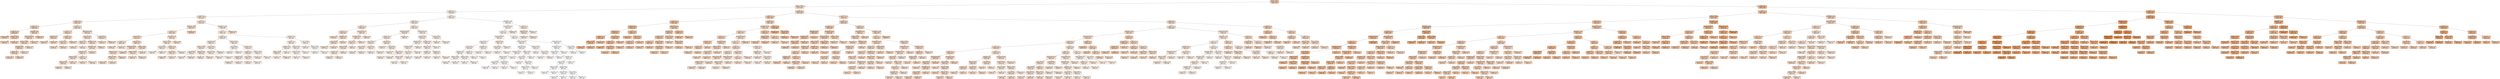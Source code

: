 digraph Tree {
node [shape=box, style="filled, rounded", color="black", fontname="helvetica"] ;
edge [fontname="helvetica"] ;
0 [label=<deadline &le; 739222.5<br/>squared_error = 36.222<br/>samples = 40000<br/>value = 13.942>, fillcolor="#f5cfb4"] ;
1 [label=<deadline &le; 739217.5<br/>squared_error = 20.833<br/>samples = 22558<br/>value = 10.935>, fillcolor="#f8decb"] ;
0 -> 1 [labeldistance=2.5, labelangle=45, headlabel="True"] ;
2 [label=<priority &le; 1.5<br/>squared_error = 15.752<br/>samples = 9469<br/>value = 8.622>, fillcolor="#fae9dc"] ;
1 -> 2 ;
3 [label=<team &le; 7.5<br/>squared_error = 19.889<br/>samples = 4717<br/>value = 10.207>, fillcolor="#f9e1d0"] ;
2 -> 3 ;
4 [label=<priority &le; 0.5<br/>squared_error = 16.882<br/>samples = 1719<br/>value = 12.105>, fillcolor="#f7d8c2"] ;
3 -> 4 ;
5 [label=<team &le; 5.5<br/>squared_error = 22.322<br/>samples = 673<br/>value = 13.553>, fillcolor="#f6d1b7"] ;
4 -> 5 ;
6 [label=<team &le; 4.5<br/>squared_error = 23.533<br/>samples = 232<br/>value = 14.927>, fillcolor="#f4cbad"] ;
5 -> 6 ;
7 [label=<squared_error = 23.989<br/>samples = 95<br/>value = 16.011>, fillcolor="#f3c5a4"] ;
6 -> 7 ;
8 [label=<deadline &le; 739216.5<br/>squared_error = 21.838<br/>samples = 137<br/>value = 14.175>, fillcolor="#f5ceb2"] ;
6 -> 8 ;
9 [label=<squared_error = 22.634<br/>samples = 83<br/>value = 13.771>, fillcolor="#f5d0b5"] ;
8 -> 9 ;
10 [label=<squared_error = 19.977<br/>samples = 54<br/>value = 14.796>, fillcolor="#f4cbae"] ;
8 -> 10 ;
11 [label=<type_refactor &le; 0.5<br/>squared_error = 20.168<br/>samples = 441<br/>value = 12.83>, fillcolor="#f6d5bc"] ;
5 -> 11 ;
12 [label=<type_documentation &le; 0.5<br/>squared_error = 19.701<br/>samples = 391<br/>value = 12.611>, fillcolor="#f6d6be"] ;
11 -> 12 ;
13 [label=<deadline &le; 739216.5<br/>squared_error = 19.266<br/>samples = 316<br/>value = 12.449>, fillcolor="#f7d6bf"] ;
12 -> 13 ;
14 [label=<technologies_java &le; 0.5<br/>squared_error = 19.29<br/>samples = 245<br/>value = 12.714>, fillcolor="#f6d5bd"] ;
13 -> 14 ;
15 [label=<type_test &le; 0.5<br/>squared_error = 19.291<br/>samples = 194<br/>value = 12.943>, fillcolor="#f6d4bc"] ;
14 -> 15 ;
16 [label=<squared_error = 19.739<br/>samples = 94<br/>value = 12.489>, fillcolor="#f7d6bf"] ;
15 -> 16 ;
17 [label=<squared_error = 18.493<br/>samples = 100<br/>value = 13.37>, fillcolor="#f6d2b8"] ;
15 -> 17 ;
18 [label=<squared_error = 18.328<br/>samples = 51<br/>value = 11.843>, fillcolor="#f7d9c4"] ;
14 -> 18 ;
19 [label=<squared_error = 18.108<br/>samples = 71<br/>value = 11.535>, fillcolor="#f8dbc6"] ;
13 -> 19 ;
20 [label=<squared_error = 20.954<br/>samples = 75<br/>value = 13.293>, fillcolor="#f6d2b9"] ;
12 -> 20 ;
21 [label=<squared_error = 20.528<br/>samples = 50<br/>value = 14.54>, fillcolor="#f5ccb0"] ;
11 -> 21 ;
22 [label=<team &le; 5.5<br/>squared_error = 11.167<br/>samples = 1046<br/>value = 11.174>, fillcolor="#f8ddc9"] ;
4 -> 22 ;
23 [label=<team &le; 4.5<br/>squared_error = 10.327<br/>samples = 374<br/>value = 12.102>, fillcolor="#f7d8c2"] ;
22 -> 23 ;
24 [label=<type_feature &le; 0.5<br/>squared_error = 9.95<br/>samples = 167<br/>value = 12.527>, fillcolor="#f7d6bf"] ;
23 -> 24 ;
25 [label=<squared_error = 10.009<br/>samples = 100<br/>value = 12.47>, fillcolor="#f7d6bf"] ;
24 -> 25 ;
26 [label=<squared_error = 9.849<br/>samples = 67<br/>value = 12.612>, fillcolor="#f6d6be"] ;
24 -> 26 ;
27 [label=<type_test &le; 0.5<br/>squared_error = 10.367<br/>samples = 207<br/>value = 11.758>, fillcolor="#f7dac4"] ;
23 -> 27 ;
28 [label=<start &le; 739209.5<br/>squared_error = 10.113<br/>samples = 120<br/>value = 11.308>, fillcolor="#f8dcc8"] ;
27 -> 28 ;
29 [label=<squared_error = 8.768<br/>samples = 56<br/>value = 11.018>, fillcolor="#f8ddca"] ;
28 -> 29 ;
30 [label=<squared_error = 11.152<br/>samples = 64<br/>value = 11.562>, fillcolor="#f7dbc6"] ;
28 -> 30 ;
31 [label=<squared_error = 10.052<br/>samples = 87<br/>value = 12.379>, fillcolor="#f7d7c0"] ;
27 -> 31 ;
32 [label=<type_documentation &le; 0.5<br/>squared_error = 10.889<br/>samples = 672<br/>value = 10.658>, fillcolor="#f8dfcd"] ;
22 -> 32 ;
33 [label=<deadline &le; 739214.5<br/>squared_error = 10.453<br/>samples = 560<br/>value = 10.475>, fillcolor="#f9e0ce"] ;
32 -> 33 ;
34 [label=<type_test &le; 0.5<br/>squared_error = 10.48<br/>samples = 143<br/>value = 9.951>, fillcolor="#f9e2d2"] ;
33 -> 34 ;
35 [label=<squared_error = 11.697<br/>samples = 91<br/>value = 10.341>, fillcolor="#f9e0cf"] ;
34 -> 35 ;
36 [label=<squared_error = 7.62<br/>samples = 52<br/>value = 9.269>, fillcolor="#fae6d7"] ;
34 -> 36 ;
37 [label=<technologies_web &le; 0.5<br/>squared_error = 10.317<br/>samples = 417<br/>value = 10.655>, fillcolor="#f8dfcd"] ;
33 -> 37 ;
38 [label=<technologies_sql &le; 0.5<br/>squared_error = 10.535<br/>samples = 342<br/>value = 10.465>, fillcolor="#f9e0ce"] ;
37 -> 38 ;
39 [label=<type_feature &le; 0.5<br/>squared_error = 10.784<br/>samples = 277<br/>value = 10.35>, fillcolor="#f9e0cf"] ;
38 -> 39 ;
40 [label=<deadline &le; 739216.5<br/>squared_error = 10.241<br/>samples = 162<br/>value = 10.593>, fillcolor="#f8dfcd"] ;
39 -> 40 ;
41 [label=<deadline &le; 739215.5<br/>squared_error = 9.944<br/>samples = 107<br/>value = 10.785>, fillcolor="#f8decc"] ;
40 -> 41 ;
42 [label=<squared_error = 9.91<br/>samples = 57<br/>value = 10.86>, fillcolor="#f8decb"] ;
41 -> 42 ;
43 [label=<squared_error = 9.97<br/>samples = 50<br/>value = 10.7>, fillcolor="#f8dfcc"] ;
41 -> 43 ;
44 [label=<squared_error = 10.607<br/>samples = 55<br/>value = 10.218>, fillcolor="#f9e1d0"] ;
40 -> 44 ;
45 [label=<team &le; 6.5<br/>squared_error = 11.348<br/>samples = 115<br/>value = 10.009>, fillcolor="#f9e2d2"] ;
39 -> 45 ;
46 [label=<squared_error = 10.306<br/>samples = 54<br/>value = 9.907>, fillcolor="#f9e3d2"] ;
45 -> 46 ;
47 [label=<squared_error = 12.253<br/>samples = 61<br/>value = 10.098>, fillcolor="#f9e2d1"] ;
45 -> 47 ;
48 [label=<squared_error = 9.182<br/>samples = 65<br/>value = 10.954>, fillcolor="#f8deca"] ;
38 -> 48 ;
49 [label=<squared_error = 8.41<br/>samples = 75<br/>value = 11.52>, fillcolor="#f8dbc6"] ;
37 -> 49 ;
50 [label=<start &le; 739209.5<br/>squared_error = 12.066<br/>samples = 112<br/>value = 11.571>, fillcolor="#f7dbc6"] ;
32 -> 50 ;
51 [label=<squared_error = 11.538<br/>samples = 61<br/>value = 11.262>, fillcolor="#f8dcc8"] ;
50 -> 51 ;
52 [label=<squared_error = 12.448<br/>samples = 51<br/>value = 11.941>, fillcolor="#f7d9c3"] ;
50 -> 52 ;
53 [label=<priority &le; 0.5<br/>squared_error = 18.363<br/>samples = 2998<br/>value = 9.119>, fillcolor="#fae6d8"] ;
3 -> 53 ;
54 [label=<technologies_c++ &le; 0.5<br/>squared_error = 23.899<br/>samples = 1163<br/>value = 10.776>, fillcolor="#f8decc"] ;
53 -> 54 ;
55 [label=<team &le; 9.5<br/>squared_error = 22.881<br/>samples = 1093<br/>value = 10.484>, fillcolor="#f9e0ce"] ;
54 -> 55 ;
56 [label=<start &le; 739208.5<br/>squared_error = 21.316<br/>samples = 679<br/>value = 11.165>, fillcolor="#f8ddc9"] ;
55 -> 56 ;
57 [label=<team &le; 8.5<br/>squared_error = 20.345<br/>samples = 168<br/>value = 10.512>, fillcolor="#f9e0ce"] ;
56 -> 57 ;
58 [label=<squared_error = 20.087<br/>samples = 77<br/>value = 11.065>, fillcolor="#f8ddca"] ;
57 -> 58 ;
59 [label=<squared_error = 20.086<br/>samples = 91<br/>value = 10.044>, fillcolor="#f9e2d1"] ;
57 -> 59 ;
60 [label=<start &le; 739210.5<br/>squared_error = 21.449<br/>samples = 511<br/>value = 11.38>, fillcolor="#f8dcc7"] ;
56 -> 60 ;
61 [label=<technologies_python &le; 0.5<br/>squared_error = 20.708<br/>samples = 325<br/>value = 11.628>, fillcolor="#f7dac5"] ;
60 -> 61 ;
62 [label=<deadline &le; 739215.5<br/>squared_error = 20.508<br/>samples = 268<br/>value = 11.448>, fillcolor="#f8dbc7"] ;
61 -> 62 ;
63 [label=<deadline &le; 739213.5<br/>squared_error = 21.139<br/>samples = 174<br/>value = 11.224>, fillcolor="#f8dcc8"] ;
62 -> 63 ;
64 [label=<squared_error = 21.353<br/>samples = 81<br/>value = 11.827>, fillcolor="#f7d9c4"] ;
63 -> 64 ;
65 [label=<squared_error = 20.361<br/>samples = 93<br/>value = 10.699>, fillcolor="#f8dfcc"] ;
63 -> 65 ;
66 [label=<squared_error = 19.077<br/>samples = 94<br/>value = 11.862>, fillcolor="#f7d9c4"] ;
62 -> 66 ;
67 [label=<squared_error = 20.776<br/>samples = 57<br/>value = 12.474>, fillcolor="#f7d6bf"] ;
61 -> 67 ;
68 [label=<deadline &le; 739215.5<br/>squared_error = 22.449<br/>samples = 186<br/>value = 10.946>, fillcolor="#f8decb"] ;
60 -> 68 ;
69 [label=<deadline &le; 739213.5<br/>squared_error = 23.012<br/>samples = 124<br/>value = 11.29>, fillcolor="#f8dcc8"] ;
68 -> 69 ;
70 [label=<squared_error = 23.854<br/>samples = 54<br/>value = 11.13>, fillcolor="#f8ddc9"] ;
69 -> 70 ;
71 [label=<squared_error = 22.328<br/>samples = 70<br/>value = 11.414>, fillcolor="#f8dbc7"] ;
69 -> 71 ;
72 [label=<squared_error = 20.611<br/>samples = 62<br/>value = 10.258>, fillcolor="#f9e1d0"] ;
68 -> 72 ;
73 [label=<technologies_web &le; 0.5<br/>squared_error = 23.44<br/>samples = 414<br/>value = 9.367>, fillcolor="#fae5d6"] ;
55 -> 73 ;
74 [label=<deadline &le; 739213.5<br/>squared_error = 22.286<br/>samples = 328<br/>value = 9.024>, fillcolor="#fae7d9"] ;
73 -> 74 ;
75 [label=<start &le; 739209.5<br/>squared_error = 21.576<br/>samples = 138<br/>value = 8.275>, fillcolor="#fbeadf"] ;
74 -> 75 ;
76 [label=<squared_error = 20.526<br/>samples = 61<br/>value = 7.639>, fillcolor="#fbede3"] ;
75 -> 76 ;
77 [label=<squared_error = 21.834<br/>samples = 77<br/>value = 8.779>, fillcolor="#fae8db"] ;
75 -> 77 ;
78 [label=<type_feature &le; 0.5<br/>squared_error = 22.098<br/>samples = 190<br/>value = 9.568>, fillcolor="#f9e4d5"] ;
74 -> 78 ;
79 [label=<start &le; 739209.5<br/>squared_error = 22.149<br/>samples = 127<br/>value = 10.094>, fillcolor="#f9e2d1"] ;
78 -> 79 ;
80 [label=<squared_error = 24.154<br/>samples = 52<br/>value = 11.0>, fillcolor="#f8ddca"] ;
79 -> 80 ;
81 [label=<squared_error = 19.796<br/>samples = 75<br/>value = 9.467>, fillcolor="#fae5d6"] ;
79 -> 81 ;
82 [label=<squared_error = 20.313<br/>samples = 63<br/>value = 8.508>, fillcolor="#fbe9dd"] ;
78 -> 82 ;
83 [label=<squared_error = 25.685<br/>samples = 86<br/>value = 10.674>, fillcolor="#f8dfcd"] ;
73 -> 83 ;
84 [label=<squared_error = 17.735<br/>samples = 70<br/>value = 15.329>, fillcolor="#f4c9aa"] ;
54 -> 84 ;
85 [label=<technologies_c++ &le; 0.5<br/>squared_error = 12.013<br/>samples = 1835<br/>value = 8.069>, fillcolor="#fbebe0"] ;
53 -> 85 ;
86 [label=<team &le; 9.5<br/>squared_error = 11.107<br/>samples = 1741<br/>value = 7.848>, fillcolor="#fbece2"] ;
85 -> 86 ;
87 [label=<team &le; 8.5<br/>squared_error = 10.482<br/>samples = 1052<br/>value = 8.32>, fillcolor="#fbeade"] ;
86 -> 87 ;
88 [label=<type_feature &le; 0.5<br/>squared_error = 10.232<br/>samples = 473<br/>value = 8.719>, fillcolor="#fae8db"] ;
87 -> 88 ;
89 [label=<deadline &le; 739215.5<br/>squared_error = 10.166<br/>samples = 295<br/>value = 8.997>, fillcolor="#fae7d9"] ;
88 -> 89 ;
90 [label=<start &le; 739209.5<br/>squared_error = 10.287<br/>samples = 180<br/>value = 8.75>, fillcolor="#fae8db"] ;
89 -> 90 ;
91 [label=<squared_error = 9.783<br/>samples = 74<br/>value = 8.122>, fillcolor="#fbebe0"] ;
90 -> 91 ;
92 [label=<squared_error = 10.172<br/>samples = 106<br/>value = 9.189>, fillcolor="#fae6d8"] ;
90 -> 92 ;
93 [label=<deadline &le; 739216.5<br/>squared_error = 9.732<br/>samples = 115<br/>value = 9.383>, fillcolor="#fae5d6"] ;
89 -> 93 ;
94 [label=<squared_error = 9.96<br/>samples = 57<br/>value = 9.596>, fillcolor="#f9e4d5"] ;
93 -> 94 ;
95 [label=<squared_error = 9.419<br/>samples = 58<br/>value = 9.172>, fillcolor="#fae6d8"] ;
93 -> 95 ;
96 [label=<start &le; 739210.5<br/>squared_error = 10.001<br/>samples = 178<br/>value = 8.258>, fillcolor="#fbeadf"] ;
88 -> 96 ;
97 [label=<deadline &le; 739214.5<br/>squared_error = 10.096<br/>samples = 125<br/>value = 8.016>, fillcolor="#fbece1"] ;
96 -> 97 ;
98 [label=<squared_error = 10.416<br/>samples = 60<br/>value = 7.817>, fillcolor="#fbede2"] ;
97 -> 98 ;
99 [label=<squared_error = 9.729<br/>samples = 65<br/>value = 8.2>, fillcolor="#fbebdf"] ;
97 -> 99 ;
100 [label=<squared_error = 9.311<br/>samples = 53<br/>value = 8.83>, fillcolor="#fae8da"] ;
96 -> 100 ;
101 [label=<deadline &le; 739212.5<br/>squared_error = 10.451<br/>samples = 579<br/>value = 7.995>, fillcolor="#fbece1"] ;
87 -> 101 ;
102 [label=<start &le; 739209.5<br/>squared_error = 9.094<br/>samples = 115<br/>value = 7.139>, fillcolor="#fcf0e7"] ;
101 -> 102 ;
103 [label=<squared_error = 8.8<br/>samples = 63<br/>value = 7.159>, fillcolor="#fcf0e7"] ;
102 -> 103 ;
104 [label=<squared_error = 9.448<br/>samples = 52<br/>value = 7.115>, fillcolor="#fcf0e7"] ;
102 -> 104 ;
105 [label=<type_feature &le; 0.5<br/>squared_error = 10.561<br/>samples = 464<br/>value = 8.207>, fillcolor="#fbebdf"] ;
101 -> 105 ;
106 [label=<type_test &le; 0.5<br/>squared_error = 10.535<br/>samples = 314<br/>value = 8.459>, fillcolor="#fbe9dd"] ;
105 -> 106 ;
107 [label=<type_refactor &le; 0.5<br/>squared_error = 11.585<br/>samples = 143<br/>value = 9.154>, fillcolor="#fae6d8"] ;
106 -> 107 ;
108 [label=<squared_error = 13.246<br/>samples = 92<br/>value = 9.435>, fillcolor="#fae5d6"] ;
107 -> 108 ;
109 [label=<squared_error = 8.189<br/>samples = 51<br/>value = 8.647>, fillcolor="#fae9dc"] ;
107 -> 109 ;
110 [label=<start &le; 739209.5<br/>squared_error = 8.915<br/>samples = 171<br/>value = 7.877>, fillcolor="#fbece2"] ;
106 -> 110 ;
111 [label=<squared_error = 8.749<br/>samples = 80<br/>value = 8.462>, fillcolor="#fbe9dd"] ;
110 -> 111 ;
112 [label=<squared_error = 8.495<br/>samples = 91<br/>value = 7.363>, fillcolor="#fcefe5"] ;
110 -> 112 ;
113 [label=<deadline &le; 739215.5<br/>squared_error = 10.204<br/>samples = 150<br/>value = 7.68>, fillcolor="#fbede3"] ;
105 -> 113 ;
114 [label=<squared_error = 11.405<br/>samples = 80<br/>value = 8.088>, fillcolor="#fbebe0"] ;
113 -> 114 ;
115 [label=<squared_error = 8.426<br/>samples = 70<br/>value = 7.214>, fillcolor="#fcefe7"] ;
113 -> 115 ;
116 [label=<type_feature &le; 0.5<br/>squared_error = 11.203<br/>samples = 689<br/>value = 7.128>, fillcolor="#fcf0e7"] ;
86 -> 116 ;
117 [label=<type_test &le; 0.5<br/>squared_error = 11.389<br/>samples = 460<br/>value = 7.435>, fillcolor="#fceee5"] ;
116 -> 117 ;
118 [label=<type_refactor &le; 0.5<br/>squared_error = 12.518<br/>samples = 214<br/>value = 8.238>, fillcolor="#fbebdf"] ;
117 -> 118 ;
119 [label=<deadline &le; 739214.5<br/>squared_error = 12.89<br/>samples = 147<br/>value = 8.701>, fillcolor="#fae8db"] ;
118 -> 119 ;
120 [label=<squared_error = 11.165<br/>samples = 73<br/>value = 7.767>, fillcolor="#fbede2"] ;
119 -> 120 ;
121 [label=<squared_error = 12.884<br/>samples = 74<br/>value = 9.622>, fillcolor="#f9e4d4"] ;
119 -> 121 ;
122 [label=<squared_error = 10.204<br/>samples = 67<br/>value = 7.224>, fillcolor="#fcefe6"] ;
118 -> 122 ;
123 [label=<deadline &le; 739215.5<br/>squared_error = 9.357<br/>samples = 246<br/>value = 6.736>, fillcolor="#fcf2ea"] ;
117 -> 123 ;
124 [label=<deadline &le; 739213.5<br/>squared_error = 9.446<br/>samples = 173<br/>value = 6.85>, fillcolor="#fcf1e9"] ;
123 -> 124 ;
125 [label=<squared_error = 9.024<br/>samples = 107<br/>value = 6.72>, fillcolor="#fcf2ea"] ;
124 -> 125 ;
126 [label=<squared_error = 10.057<br/>samples = 66<br/>value = 7.061>, fillcolor="#fcf0e8"] ;
124 -> 126 ;
127 [label=<squared_error = 9.043<br/>samples = 73<br/>value = 6.466>, fillcolor="#fdf3ec"] ;
123 -> 127 ;
128 [label=<start &le; 739208.5<br/>squared_error = 10.259<br/>samples = 229<br/>value = 6.511>, fillcolor="#fcf3ec"] ;
116 -> 128 ;
129 [label=<squared_error = 9.781<br/>samples = 68<br/>value = 7.206>, fillcolor="#fcefe7"] ;
128 -> 129 ;
130 [label=<deadline &le; 739213.5<br/>squared_error = 10.17<br/>samples = 161<br/>value = 6.217>, fillcolor="#fdf4ee"] ;
128 -> 130 ;
131 [label=<squared_error = 9.859<br/>samples = 90<br/>value = 5.911>, fillcolor="#fdf6f0"] ;
130 -> 131 ;
132 [label=<squared_error = 10.295<br/>samples = 71<br/>value = 6.606>, fillcolor="#fcf2eb"] ;
130 -> 132 ;
133 [label=<squared_error = 11.155<br/>samples = 94<br/>value = 12.16>, fillcolor="#f7d8c1"] ;
85 -> 133 ;
134 [label=<team &le; 7.5<br/>squared_error = 6.676<br/>samples = 4752<br/>value = 7.049>, fillcolor="#fcf0e8"] ;
2 -> 134 ;
135 [label=<team &le; 5.5<br/>squared_error = 4.446<br/>samples = 1958<br/>value = 8.638>, fillcolor="#fae9dc"] ;
134 -> 135 ;
136 [label=<team &le; 4.5<br/>squared_error = 3.425<br/>samples = 660<br/>value = 9.906>, fillcolor="#f9e3d2"] ;
135 -> 136 ;
137 [label=<team &le; 3.5<br/>squared_error = 2.984<br/>samples = 304<br/>value = 10.549>, fillcolor="#f8dfcd"] ;
136 -> 137 ;
138 [label=<squared_error = 2.567<br/>samples = 89<br/>value = 11.079>, fillcolor="#f8ddca"] ;
137 -> 138 ;
139 [label=<type_feature &le; 0.5<br/>squared_error = 2.993<br/>samples = 215<br/>value = 10.33>, fillcolor="#f9e1cf"] ;
137 -> 139 ;
140 [label=<start &le; 739209.5<br/>squared_error = 2.603<br/>samples = 134<br/>value = 10.425>, fillcolor="#f9e0ce"] ;
139 -> 140 ;
141 [label=<squared_error = 2.577<br/>samples = 71<br/>value = 10.394>, fillcolor="#f9e0cf"] ;
140 -> 141 ;
142 [label=<squared_error = 2.629<br/>samples = 63<br/>value = 10.46>, fillcolor="#f9e0ce"] ;
140 -> 142 ;
143 [label=<squared_error = 3.6<br/>samples = 81<br/>value = 10.173>, fillcolor="#f9e1d0"] ;
139 -> 143 ;
144 [label=<type_documentation &le; 0.5<br/>squared_error = 3.145<br/>samples = 356<br/>value = 9.357>, fillcolor="#fae5d6"] ;
136 -> 144 ;
145 [label=<technologies_nosql &le; 0.5<br/>squared_error = 3.165<br/>samples = 303<br/>value = 9.251>, fillcolor="#fae6d7"] ;
144 -> 145 ;
146 [label=<start &le; 739210.5<br/>squared_error = 3.205<br/>samples = 248<br/>value = 9.157>, fillcolor="#fae6d8"] ;
145 -> 146 ;
147 [label=<deadline &le; 739216.5<br/>squared_error = 3.003<br/>samples = 198<br/>value = 9.288>, fillcolor="#fae6d7"] ;
146 -> 147 ;
148 [label=<type_test &le; 0.5<br/>squared_error = 2.843<br/>samples = 130<br/>value = 9.185>, fillcolor="#fae6d8"] ;
147 -> 148 ;
149 [label=<squared_error = 2.879<br/>samples = 77<br/>value = 9.286>, fillcolor="#fae6d7"] ;
148 -> 149 ;
150 [label=<squared_error = 2.753<br/>samples = 53<br/>value = 9.038>, fillcolor="#fae7d9"] ;
148 -> 150 ;
151 [label=<squared_error = 3.25<br/>samples = 68<br/>value = 9.485>, fillcolor="#fae5d5"] ;
147 -> 151 ;
152 [label=<squared_error = 3.67<br/>samples = 50<br/>value = 8.64>, fillcolor="#fae9dc"] ;
146 -> 152 ;
153 [label=<squared_error = 2.766<br/>samples = 55<br/>value = 9.673>, fillcolor="#f9e4d4"] ;
145 -> 153 ;
154 [label=<squared_error = 2.602<br/>samples = 53<br/>value = 9.962>, fillcolor="#f9e2d2"] ;
144 -> 154 ;
155 [label=<team &le; 6.5<br/>squared_error = 3.733<br/>samples = 1298<br/>value = 7.994>, fillcolor="#fbece1"] ;
135 -> 155 ;
156 [label=<type_documentation &le; 0.5<br/>squared_error = 3.068<br/>samples = 560<br/>value = 8.559>, fillcolor="#fae9dc"] ;
155 -> 156 ;
157 [label=<type_test &le; 0.5<br/>squared_error = 2.956<br/>samples = 480<br/>value = 8.452>, fillcolor="#fbeadd"] ;
156 -> 157 ;
158 [label=<start &le; 739209.5<br/>squared_error = 2.794<br/>samples = 262<br/>value = 8.309>, fillcolor="#fbeade"] ;
157 -> 158 ;
159 [label=<start &le; 739208.5<br/>squared_error = 2.907<br/>samples = 137<br/>value = 8.482>, fillcolor="#fbe9dd"] ;
158 -> 159 ;
160 [label=<squared_error = 3.06<br/>samples = 66<br/>value = 8.303>, fillcolor="#fbeade"] ;
159 -> 160 ;
161 [label=<squared_error = 2.707<br/>samples = 71<br/>value = 8.648>, fillcolor="#fae9dc"] ;
159 -> 161 ;
162 [label=<start &le; 739210.5<br/>squared_error = 2.602<br/>samples = 125<br/>value = 8.12>, fillcolor="#fbebe0"] ;
158 -> 162 ;
163 [label=<squared_error = 2.676<br/>samples = 69<br/>value = 7.928>, fillcolor="#fbece1"] ;
162 -> 163 ;
164 [label=<squared_error = 2.408<br/>samples = 56<br/>value = 8.357>, fillcolor="#fbeade"] ;
162 -> 164 ;
165 [label=<start &le; 739208.5<br/>squared_error = 3.097<br/>samples = 218<br/>value = 8.624>, fillcolor="#fae9dc"] ;
157 -> 165 ;
166 [label=<squared_error = 2.534<br/>samples = 52<br/>value = 8.75>, fillcolor="#fae8db"] ;
165 -> 166 ;
167 [label=<start &le; 739209.5<br/>squared_error = 3.267<br/>samples = 166<br/>value = 8.584>, fillcolor="#fae9dc"] ;
165 -> 167 ;
168 [label=<squared_error = 2.651<br/>samples = 59<br/>value = 8.424>, fillcolor="#fbeadd"] ;
167 -> 168 ;
169 [label=<start &le; 739210.5<br/>squared_error = 3.585<br/>samples = 107<br/>value = 8.673>, fillcolor="#fae8dc"] ;
167 -> 169 ;
170 [label=<squared_error = 4.16<br/>samples = 51<br/>value = 8.608>, fillcolor="#fae9dc"] ;
169 -> 170 ;
171 [label=<squared_error = 3.053<br/>samples = 56<br/>value = 8.732>, fillcolor="#fae8db"] ;
169 -> 171 ;
172 [label=<squared_error = 3.26<br/>samples = 80<br/>value = 9.2>, fillcolor="#fae6d8"] ;
156 -> 172 ;
173 [label=<type_documentation &le; 0.5<br/>squared_error = 3.812<br/>samples = 738<br/>value = 7.565>, fillcolor="#fbeee4"] ;
155 -> 173 ;
174 [label=<deadline &le; 739215.5<br/>squared_error = 3.801<br/>samples = 621<br/>value = 7.435>, fillcolor="#fceee5"] ;
173 -> 174 ;
175 [label=<technologies_web &le; 0.5<br/>squared_error = 3.123<br/>samples = 337<br/>value = 7.258>, fillcolor="#fcefe6"] ;
174 -> 175 ;
176 [label=<technologies_nosql &le; 0.5<br/>squared_error = 3.057<br/>samples = 277<br/>value = 7.191>, fillcolor="#fcf0e7"] ;
175 -> 176 ;
177 [label=<start &le; 739210.5<br/>squared_error = 2.941<br/>samples = 222<br/>value = 7.117>, fillcolor="#fcf0e7"] ;
176 -> 177 ;
178 [label=<deadline &le; 739214.5<br/>squared_error = 2.837<br/>samples = 160<br/>value = 7.0>, fillcolor="#fcf0e8"] ;
177 -> 178 ;
179 [label=<squared_error = 2.641<br/>samples = 104<br/>value = 6.885>, fillcolor="#fcf1e9"] ;
178 -> 179 ;
180 [label=<squared_error = 3.133<br/>samples = 56<br/>value = 7.214>, fillcolor="#fcefe7"] ;
178 -> 180 ;
181 [label=<squared_error = 3.082<br/>samples = 62<br/>value = 7.419>, fillcolor="#fceee5"] ;
177 -> 181 ;
182 [label=<squared_error = 3.414<br/>samples = 55<br/>value = 7.491>, fillcolor="#fceee4"] ;
176 -> 182 ;
183 [label=<squared_error = 3.312<br/>samples = 60<br/>value = 7.567>, fillcolor="#fbeee4"] ;
175 -> 183 ;
184 [label=<technologies_java &le; 0.5<br/>squared_error = 4.525<br/>samples = 284<br/>value = 7.644>, fillcolor="#fbede3"] ;
174 -> 184 ;
185 [label=<deadline &le; 739216.5<br/>squared_error = 4.79<br/>samples = 233<br/>value = 7.747>, fillcolor="#fbede3"] ;
184 -> 185 ;
186 [label=<type_feature &le; 0.5<br/>squared_error = 3.44<br/>samples = 119<br/>value = 7.555>, fillcolor="#fbeee4"] ;
185 -> 186 ;
187 [label=<squared_error = 2.848<br/>samples = 66<br/>value = 7.697>, fillcolor="#fbede3"] ;
186 -> 187 ;
188 [label=<squared_error = 4.122<br/>samples = 53<br/>value = 7.377>, fillcolor="#fcefe5"] ;
186 -> 188 ;
189 [label=<type_feature &le; 0.5<br/>squared_error = 6.12<br/>samples = 114<br/>value = 7.947>, fillcolor="#fbece1"] ;
185 -> 189 ;
190 [label=<squared_error = 6.643<br/>samples = 62<br/>value = 7.742>, fillcolor="#fbede3"] ;
189 -> 190 ;
191 [label=<squared_error = 5.386<br/>samples = 52<br/>value = 8.192>, fillcolor="#fbebdf"] ;
189 -> 191 ;
192 [label=<squared_error = 3.047<br/>samples = 51<br/>value = 7.176>, fillcolor="#fcf0e7"] ;
184 -> 192 ;
193 [label=<start &le; 739209.5<br/>squared_error = 3.302<br/>samples = 117<br/>value = 8.256>, fillcolor="#fbeadf"] ;
173 -> 193 ;
194 [label=<squared_error = 2.98<br/>samples = 59<br/>value = 8.373>, fillcolor="#fbeade"] ;
193 -> 194 ;
195 [label=<squared_error = 3.602<br/>samples = 58<br/>value = 8.138>, fillcolor="#fbebe0"] ;
193 -> 195 ;
196 [label=<technologies_c++ &le; 0.5<br/>squared_error = 5.229<br/>samples = 2794<br/>value = 5.936>, fillcolor="#fdf6f0"] ;
134 -> 196 ;
197 [label=<type_manual testing &le; 0.5<br/>squared_error = 4.405<br/>samples = 2583<br/>value = 5.67>, fillcolor="#fdf7f2"] ;
196 -> 197 ;
198 [label=<team &le; 8.5<br/>squared_error = 3.928<br/>samples = 2509<br/>value = 5.551>, fillcolor="#fdf7f3"] ;
197 -> 198 ;
199 [label=<type_documentation &le; 0.5<br/>squared_error = 3.039<br/>samples = 826<br/>value = 6.613>, fillcolor="#fcf2eb"] ;
198 -> 199 ;
200 [label=<start &le; 739210.5<br/>squared_error = 2.971<br/>samples = 657<br/>value = 6.478>, fillcolor="#fdf3ec"] ;
199 -> 200 ;
201 [label=<start &le; 739209.5<br/>squared_error = 2.889<br/>samples = 489<br/>value = 6.393>, fillcolor="#fdf3ed"] ;
200 -> 201 ;
202 [label=<type_feature &le; 0.5<br/>squared_error = 2.863<br/>samples = 333<br/>value = 6.495>, fillcolor="#fcf3ec"] ;
201 -> 202 ;
203 [label=<deadline &le; 739214.5<br/>squared_error = 2.965<br/>samples = 183<br/>value = 6.667>, fillcolor="#fcf2eb"] ;
202 -> 203 ;
204 [label=<squared_error = 2.886<br/>samples = 87<br/>value = 6.816>, fillcolor="#fcf1ea"] ;
203 -> 204 ;
205 [label=<squared_error = 2.999<br/>samples = 96<br/>value = 6.531>, fillcolor="#fcf3ec"] ;
203 -> 205 ;
206 [label=<deadline &le; 739214.5<br/>squared_error = 2.658<br/>samples = 150<br/>value = 6.287>, fillcolor="#fdf4ee"] ;
202 -> 206 ;
207 [label=<squared_error = 2.495<br/>samples = 67<br/>value = 6.164>, fillcolor="#fdf4ee"] ;
206 -> 207 ;
208 [label=<squared_error = 2.767<br/>samples = 83<br/>value = 6.386>, fillcolor="#fdf3ed"] ;
206 -> 208 ;
209 [label=<type_test &le; 0.5<br/>squared_error = 2.874<br/>samples = 156<br/>value = 6.173>, fillcolor="#fdf4ee"] ;
201 -> 209 ;
210 [label=<squared_error = 3.099<br/>samples = 92<br/>value = 6.293>, fillcolor="#fdf4ed"] ;
209 -> 210 ;
211 [label=<squared_error = 2.5<br/>samples = 64<br/>value = 6.0>, fillcolor="#fdf5f0"] ;
209 -> 211 ;
212 [label=<type_feature &le; 0.5<br/>squared_error = 3.127<br/>samples = 168<br/>value = 6.726>, fillcolor="#fcf2ea"] ;
200 -> 212 ;
213 [label=<squared_error = 3.246<br/>samples = 94<br/>value = 6.564>, fillcolor="#fcf3eb"] ;
212 -> 213 ;
214 [label=<squared_error = 2.901<br/>samples = 74<br/>value = 6.932>, fillcolor="#fcf1e9"] ;
212 -> 214 ;
215 [label=<deadline &le; 739215.5<br/>squared_error = 2.958<br/>samples = 169<br/>value = 7.136>, fillcolor="#fcf0e7"] ;
199 -> 215 ;
216 [label=<start &le; 739209.5<br/>squared_error = 2.846<br/>samples = 109<br/>value = 6.872>, fillcolor="#fcf1e9"] ;
215 -> 216 ;
217 [label=<squared_error = 2.704<br/>samples = 50<br/>value = 7.34>, fillcolor="#fcefe6"] ;
216 -> 217 ;
218 [label=<squared_error = 2.622<br/>samples = 59<br/>value = 6.475>, fillcolor="#fdf3ec"] ;
216 -> 218 ;
219 [label=<squared_error = 2.803<br/>samples = 60<br/>value = 7.617>, fillcolor="#fbeee4"] ;
215 -> 219 ;
220 [label=<team &le; 9.5<br/>squared_error = 3.54<br/>samples = 1683<br/>value = 5.03>, fillcolor="#fefaf7"] ;
198 -> 220 ;
221 [label=<type_documentation &le; 0.5<br/>squared_error = 3.345<br/>samples = 843<br/>value = 5.527>, fillcolor="#fdf8f3"] ;
220 -> 221 ;
222 [label=<deadline &le; 739213.5<br/>squared_error = 3.259<br/>samples = 664<br/>value = 5.325>, fillcolor="#fef8f5"] ;
221 -> 222 ;
223 [label=<technologies_python &le; 0.5<br/>squared_error = 3.398<br/>samples = 349<br/>value = 5.436>, fillcolor="#fef8f4"] ;
222 -> 223 ;
224 [label=<deadline &le; 739212.5<br/>squared_error = 3.354<br/>samples = 297<br/>value = 5.502>, fillcolor="#fdf8f3"] ;
223 -> 224 ;
225 [label=<start &le; 739209.5<br/>squared_error = 3.308<br/>samples = 172<br/>value = 5.39>, fillcolor="#fef8f4"] ;
224 -> 225 ;
226 [label=<squared_error = 3.344<br/>samples = 80<br/>value = 5.325>, fillcolor="#fef8f5"] ;
225 -> 226 ;
227 [label=<squared_error = 3.269<br/>samples = 92<br/>value = 5.446>, fillcolor="#fef8f4"] ;
225 -> 227 ;
228 [label=<start &le; 739209.5<br/>squared_error = 3.378<br/>samples = 125<br/>value = 5.656>, fillcolor="#fdf7f2"] ;
224 -> 228 ;
229 [label=<squared_error = 3.119<br/>samples = 58<br/>value = 5.81>, fillcolor="#fdf6f1"] ;
228 -> 229 ;
230 [label=<squared_error = 3.563<br/>samples = 67<br/>value = 5.522>, fillcolor="#fdf8f3"] ;
228 -> 230 ;
231 [label=<squared_error = 3.477<br/>samples = 52<br/>value = 5.058>, fillcolor="#fefaf7"] ;
223 -> 231 ;
232 [label=<deadline &le; 739215.5<br/>squared_error = 3.076<br/>samples = 315<br/>value = 5.203>, fillcolor="#fef9f6"] ;
222 -> 232 ;
233 [label=<start &le; 739208.5<br/>squared_error = 3.073<br/>samples = 248<br/>value = 5.141>, fillcolor="#fef9f6"] ;
232 -> 233 ;
234 [label=<squared_error = 3.046<br/>samples = 64<br/>value = 5.281>, fillcolor="#fef9f5"] ;
233 -> 234 ;
235 [label=<start &le; 739210.5<br/>squared_error = 3.073<br/>samples = 184<br/>value = 5.092>, fillcolor="#fefaf6"] ;
233 -> 235 ;
236 [label=<deadline &le; 739214.5<br/>squared_error = 3.086<br/>samples = 127<br/>value = 5.016>, fillcolor="#fefaf7"] ;
235 -> 236 ;
237 [label=<squared_error = 2.831<br/>samples = 74<br/>value = 4.919>, fillcolor="#fefaf8"] ;
236 -> 237 ;
238 [label=<squared_error = 3.411<br/>samples = 53<br/>value = 5.151>, fillcolor="#fef9f6"] ;
236 -> 238 ;
239 [label=<squared_error = 3.001<br/>samples = 57<br/>value = 5.263>, fillcolor="#fef9f5"] ;
235 -> 239 ;
240 [label=<squared_error = 3.022<br/>samples = 67<br/>value = 5.433>, fillcolor="#fef8f4"] ;
232 -> 240 ;
241 [label=<deadline &le; 739213.5<br/>squared_error = 2.959<br/>samples = 179<br/>value = 6.274>, fillcolor="#fdf4ee"] ;
221 -> 241 ;
242 [label=<squared_error = 2.2<br/>samples = 54<br/>value = 5.852>, fillcolor="#fdf6f1"] ;
241 -> 242 ;
243 [label=<start &le; 739209.5<br/>squared_error = 3.176<br/>samples = 125<br/>value = 6.456>, fillcolor="#fdf3ec"] ;
241 -> 243 ;
244 [label=<squared_error = 3.229<br/>samples = 61<br/>value = 6.131>, fillcolor="#fdf5ef"] ;
243 -> 244 ;
245 [label=<squared_error = 2.929<br/>samples = 64<br/>value = 6.766>, fillcolor="#fcf2ea"] ;
243 -> 245 ;
246 [label=<type_documentation &le; 0.5<br/>squared_error = 3.239<br/>samples = 840<br/>value = 4.532>, fillcolor="#fefcfb"] ;
220 -> 246 ;
247 [label=<technologies_python &le; 0.5<br/>squared_error = 3.035<br/>samples = 697<br/>value = 4.366>, fillcolor="#fffdfc"] ;
246 -> 247 ;
248 [label=<deadline &le; 739210.5<br/>squared_error = 2.962<br/>samples = 596<br/>value = 4.31>, fillcolor="#fffdfc"] ;
247 -> 248 ;
249 [label=<squared_error = 3.196<br/>samples = 67<br/>value = 4.597>, fillcolor="#fefcfa"] ;
248 -> 249 ;
250 [label=<type_refactor &le; 0.5<br/>squared_error = 2.921<br/>samples = 529<br/>value = 4.274>, fillcolor="#fffdfd"] ;
248 -> 250 ;
251 [label=<start &le; 739208.5<br/>squared_error = 2.957<br/>samples = 450<br/>value = 4.313>, fillcolor="#fffdfc"] ;
250 -> 251 ;
252 [label=<deadline &le; 739212.5<br/>squared_error = 3.341<br/>samples = 102<br/>value = 4.147>, fillcolor="#fffefe"] ;
251 -> 252 ;
253 [label=<squared_error = 2.874<br/>samples = 52<br/>value = 4.327>, fillcolor="#fffdfc"] ;
252 -> 253 ;
254 [label=<squared_error = 3.758<br/>samples = 50<br/>value = 3.96>, fillcolor="#ffffff"] ;
252 -> 254 ;
255 [label=<deadline &le; 739212.5<br/>squared_error = 2.834<br/>samples = 348<br/>value = 4.362>, fillcolor="#fffdfc"] ;
251 -> 255 ;
256 [label=<deadline &le; 739211.5<br/>squared_error = 2.586<br/>samples = 146<br/>value = 4.281>, fillcolor="#fffdfd"] ;
255 -> 256 ;
257 [label=<squared_error = 2.487<br/>samples = 85<br/>value = 4.353>, fillcolor="#fffdfc"] ;
256 -> 257 ;
258 [label=<squared_error = 2.705<br/>samples = 61<br/>value = 4.18>, fillcolor="#fffefd"] ;
256 -> 258 ;
259 [label=<start &le; 739209.5<br/>squared_error = 3.006<br/>samples = 202<br/>value = 4.421>, fillcolor="#fffdfc"] ;
255 -> 259 ;
260 [label=<squared_error = 3.356<br/>samples = 74<br/>value = 4.541>, fillcolor="#fefcfb"] ;
259 -> 260 ;
261 [label=<squared_error = 2.79<br/>samples = 128<br/>value = 4.352>, fillcolor="#fffdfc"] ;
259 -> 261 ;
262 [label=<squared_error = 2.656<br/>samples = 79<br/>value = 4.051>, fillcolor="#fffffe"] ;
250 -> 262 ;
263 [label=<squared_error = 3.341<br/>samples = 101<br/>value = 4.693>, fillcolor="#fefbf9"] ;
247 -> 263 ;
264 [label=<start &le; 739209.5<br/>squared_error = 3.442<br/>samples = 143<br/>value = 5.343>, fillcolor="#fef8f5"] ;
246 -> 264 ;
265 [label=<squared_error = 3.443<br/>samples = 62<br/>value = 5.516>, fillcolor="#fdf8f3"] ;
264 -> 265 ;
266 [label=<squared_error = 3.4<br/>samples = 81<br/>value = 5.21>, fillcolor="#fef9f6"] ;
264 -> 266 ;
267 [label=<squared_error = 3.858<br/>samples = 74<br/>value = 9.703>, fillcolor="#f9e4d4"] ;
197 -> 267 ;
268 [label=<team &le; 9.5<br/>squared_error = 3.895<br/>samples = 211<br/>value = 9.185>, fillcolor="#fae6d8"] ;
196 -> 268 ;
269 [label=<deadline &le; 739216.5<br/>squared_error = 3.49<br/>samples = 119<br/>value = 9.849>, fillcolor="#f9e3d3"] ;
268 -> 269 ;
270 [label=<squared_error = 2.903<br/>samples = 52<br/>value = 9.481>, fillcolor="#fae5d6"] ;
269 -> 270 ;
271 [label=<squared_error = 3.758<br/>samples = 67<br/>value = 10.134>, fillcolor="#f9e1d1"] ;
269 -> 271 ;
272 [label=<squared_error = 3.111<br/>samples = 92<br/>value = 8.326>, fillcolor="#fbeade"] ;
268 -> 272 ;
273 [label=<priority &le; 0.5<br/>squared_error = 17.844<br/>samples = 13089<br/>value = 12.607>, fillcolor="#f6d6be"] ;
1 -> 273 ;
274 [label=<team &le; 5.5<br/>squared_error = 31.069<br/>samples = 3337<br/>value = 14.489>, fillcolor="#f5cdb0"] ;
273 -> 274 ;
275 [label=<team &le; 3.5<br/>squared_error = 24.034<br/>samples = 1403<br/>value = 16.808>, fillcolor="#f2c29e"] ;
274 -> 275 ;
276 [label=<type_feature &le; 0.5<br/>squared_error = 22.592<br/>samples = 756<br/>value = 17.766>, fillcolor="#f1bd97"] ;
275 -> 276 ;
277 [label=<type_test &le; 0.5<br/>squared_error = 22.075<br/>samples = 481<br/>value = 18.119>, fillcolor="#f1bb95"] ;
276 -> 277 ;
278 [label=<team &le; 2.5<br/>squared_error = 20.694<br/>samples = 217<br/>value = 18.585>, fillcolor="#f1b991"] ;
277 -> 278 ;
279 [label=<deadline &le; 739220.5<br/>squared_error = 21.763<br/>samples = 129<br/>value = 18.86>, fillcolor="#f0b88f"] ;
278 -> 279 ;
280 [label=<squared_error = 18.369<br/>samples = 58<br/>value = 18.638>, fillcolor="#f1b991"] ;
279 -> 280 ;
281 [label=<squared_error = 24.463<br/>samples = 71<br/>value = 19.042>, fillcolor="#f0b78e"] ;
279 -> 281 ;
282 [label=<squared_error = 18.853<br/>samples = 88<br/>value = 18.182>, fillcolor="#f1bb94"] ;
278 -> 282 ;
283 [label=<start &le; 739210.5<br/>squared_error = 22.884<br/>samples = 264<br/>value = 17.735>, fillcolor="#f1bd97"] ;
277 -> 283 ;
284 [label=<team &le; 1.5<br/>squared_error = 23.396<br/>samples = 203<br/>value = 18.133>, fillcolor="#f1bb95"] ;
283 -> 284 ;
285 [label=<squared_error = 23.613<br/>samples = 59<br/>value = 19.254>, fillcolor="#f0b68c"] ;
284 -> 285 ;
286 [label=<start &le; 739209.5<br/>squared_error = 22.581<br/>samples = 144<br/>value = 17.674>, fillcolor="#f1bd98"] ;
284 -> 286 ;
287 [label=<squared_error = 23.037<br/>samples = 93<br/>value = 17.409>, fillcolor="#f2bf9a"] ;
286 -> 287 ;
288 [label=<squared_error = 21.387<br/>samples = 51<br/>value = 18.157>, fillcolor="#f1bb94"] ;
286 -> 288 ;
289 [label=<squared_error = 18.898<br/>samples = 61<br/>value = 16.41>, fillcolor="#f3c3a1"] ;
283 -> 289 ;
290 [label=<team &le; 1.5<br/>squared_error = 22.898<br/>samples = 275<br/>value = 17.149>, fillcolor="#f2c09c"] ;
276 -> 290 ;
291 [label=<squared_error = 21.379<br/>samples = 92<br/>value = 18.348>, fillcolor="#f1ba93"] ;
290 -> 291 ;
292 [label=<start &le; 739210.5<br/>squared_error = 22.576<br/>samples = 183<br/>value = 16.546>, fillcolor="#f3c3a0"] ;
290 -> 292 ;
293 [label=<team &le; 2.5<br/>squared_error = 21.453<br/>samples = 121<br/>value = 16.793>, fillcolor="#f2c29f"] ;
292 -> 293 ;
294 [label=<squared_error = 22.789<br/>samples = 54<br/>value = 17.37>, fillcolor="#f2bf9a"] ;
293 -> 294 ;
295 [label=<squared_error = 19.892<br/>samples = 67<br/>value = 16.328>, fillcolor="#f3c4a2"] ;
293 -> 295 ;
296 [label=<squared_error = 24.415<br/>samples = 62<br/>value = 16.065>, fillcolor="#f3c5a4"] ;
292 -> 296 ;
297 [label=<deadline &le; 739221.5<br/>squared_error = 23.392<br/>samples = 647<br/>value = 15.688>, fillcolor="#f3c7a7"] ;
275 -> 297 ;
298 [label=<type_feature &le; 0.5<br/>squared_error = 22.7<br/>samples = 506<br/>value = 15.273>, fillcolor="#f4c9aa"] ;
297 -> 298 ;
299 [label=<type_test &le; 0.5<br/>squared_error = 21.352<br/>samples = 321<br/>value = 15.798>, fillcolor="#f3c6a6"] ;
298 -> 299 ;
300 [label=<team &le; 4.5<br/>squared_error = 21.11<br/>samples = 135<br/>value = 16.23>, fillcolor="#f3c4a3"] ;
299 -> 300 ;
301 [label=<squared_error = 24.465<br/>samples = 63<br/>value = 15.587>, fillcolor="#f4c7a8"] ;
300 -> 301 ;
302 [label=<squared_error = 17.498<br/>samples = 72<br/>value = 16.792>, fillcolor="#f2c29f"] ;
300 -> 302 ;
303 [label=<deadline &le; 739220.5<br/>squared_error = 21.293<br/>samples = 186<br/>value = 15.484>, fillcolor="#f4c8a8"] ;
299 -> 303 ;
304 [label=<start &le; 739209.5<br/>squared_error = 20.566<br/>samples = 131<br/>value = 15.687>, fillcolor="#f3c7a7"] ;
303 -> 304 ;
305 [label=<squared_error = 20.387<br/>samples = 70<br/>value = 16.314>, fillcolor="#f3c4a2"] ;
304 -> 305 ;
306 [label=<squared_error = 19.802<br/>samples = 61<br/>value = 14.967>, fillcolor="#f4caac"] ;
304 -> 306 ;
307 [label=<squared_error = 22.691<br/>samples = 55<br/>value = 15.0>, fillcolor="#f4caac"] ;
303 -> 307 ;
308 [label=<deadline &le; 739219.5<br/>squared_error = 23.734<br/>samples = 185<br/>value = 14.362>, fillcolor="#f5cdb1"] ;
298 -> 308 ;
309 [label=<squared_error = 20.223<br/>samples = 79<br/>value = 13.544>, fillcolor="#f6d1b7"] ;
308 -> 309 ;
310 [label=<deadline &le; 739220.5<br/>squared_error = 25.48<br/>samples = 106<br/>value = 14.972>, fillcolor="#f4caac"] ;
308 -> 310 ;
311 [label=<squared_error = 22.121<br/>samples = 51<br/>value = 15.608>, fillcolor="#f4c7a7"] ;
310 -> 311 ;
312 [label=<squared_error = 27.872<br/>samples = 55<br/>value = 14.382>, fillcolor="#f5cdb1"] ;
310 -> 312 ;
313 [label=<team &le; 4.5<br/>squared_error = 23.039<br/>samples = 141<br/>value = 17.177>, fillcolor="#f2c09c"] ;
297 -> 313 ;
314 [label=<squared_error = 20.848<br/>samples = 66<br/>value = 18.0>, fillcolor="#f1bc96"] ;
313 -> 314 ;
315 [label=<squared_error = 23.848<br/>samples = 75<br/>value = 16.453>, fillcolor="#f3c3a1"] ;
313 -> 315 ;
316 [label=<type_bug &le; 0.5<br/>squared_error = 29.446<br/>samples = 1934<br/>value = 12.808>, fillcolor="#f6d5bd"] ;
274 -> 316 ;
317 [label=<technologies_c++ &le; 0.5<br/>squared_error = 26.042<br/>samples = 1752<br/>value = 12.178>, fillcolor="#f7d8c1"] ;
316 -> 317 ;
318 [label=<team &le; 7.5<br/>squared_error = 24.912<br/>samples = 1515<br/>value = 11.712>, fillcolor="#f7dac5"] ;
317 -> 318 ;
319 [label=<team &le; 6.5<br/>squared_error = 23.76<br/>samples = 574<br/>value = 13.274>, fillcolor="#f6d2b9"] ;
318 -> 319 ;
320 [label=<type_feature &le; 0.5<br/>squared_error = 24.348<br/>samples = 287<br/>value = 13.833>, fillcolor="#f5d0b5"] ;
319 -> 320 ;
321 [label=<type_test &le; 0.5<br/>squared_error = 25.03<br/>samples = 191<br/>value = 14.22>, fillcolor="#f5ceb2"] ;
320 -> 321 ;
322 [label=<squared_error = 27.317<br/>samples = 98<br/>value = 14.622>, fillcolor="#f4ccaf"] ;
321 -> 322 ;
323 [label=<squared_error = 22.27<br/>samples = 93<br/>value = 13.796>, fillcolor="#f5d0b5"] ;
321 -> 323 ;
324 [label=<squared_error = 22.1<br/>samples = 96<br/>value = 13.062>, fillcolor="#f6d3bb"] ;
320 -> 324 ;
325 [label=<technologies_java &le; 0.5<br/>squared_error = 22.546<br/>samples = 287<br/>value = 12.714>, fillcolor="#f6d5bd"] ;
319 -> 325 ;
326 [label=<deadline &le; 739220.5<br/>squared_error = 21.732<br/>samples = 233<br/>value = 12.863>, fillcolor="#f6d4bc"] ;
325 -> 326 ;
327 [label=<start &le; 739209.5<br/>squared_error = 21.414<br/>samples = 147<br/>value = 13.122>, fillcolor="#f6d3ba"] ;
326 -> 327 ;
328 [label=<squared_error = 20.475<br/>samples = 71<br/>value = 12.479>, fillcolor="#f7d6bf"] ;
327 -> 328 ;
329 [label=<squared_error = 21.542<br/>samples = 76<br/>value = 13.724>, fillcolor="#f5d0b6"] ;
327 -> 329 ;
330 [label=<squared_error = 21.964<br/>samples = 86<br/>value = 12.419>, fillcolor="#f7d7bf"] ;
326 -> 330 ;
331 [label=<squared_error = 25.55<br/>samples = 54<br/>value = 12.074>, fillcolor="#f7d8c2"] ;
325 -> 331 ;
332 [label=<type_manual testing &le; 0.5<br/>squared_error = 23.218<br/>samples = 941<br/>value = 10.759>, fillcolor="#f8decc"] ;
318 -> 332 ;
333 [label=<team &le; 9.5<br/>squared_error = 22.413<br/>samples = 871<br/>value = 10.491>, fillcolor="#f9e0ce"] ;
332 -> 333 ;
334 [label=<type_test &le; 0.5<br/>squared_error = 21.313<br/>samples = 599<br/>value = 11.022>, fillcolor="#f8ddca"] ;
333 -> 334 ;
335 [label=<team &le; 8.5<br/>squared_error = 20.38<br/>samples = 368<br/>value = 11.372>, fillcolor="#f8dcc7"] ;
334 -> 335 ;
336 [label=<type_documentation &le; 0.5<br/>squared_error = 21.388<br/>samples = 193<br/>value = 11.772>, fillcolor="#f7dac4"] ;
335 -> 336 ;
337 [label=<deadline &le; 739220.5<br/>squared_error = 22.249<br/>samples = 139<br/>value = 11.475>, fillcolor="#f8dbc7"] ;
336 -> 337 ;
338 [label=<squared_error = 21.835<br/>samples = 71<br/>value = 12.099>, fillcolor="#f7d8c2"] ;
337 -> 338 ;
339 [label=<squared_error = 21.851<br/>samples = 68<br/>value = 10.824>, fillcolor="#f8decb"] ;
337 -> 339 ;
340 [label=<squared_error = 18.36<br/>samples = 54<br/>value = 12.537>, fillcolor="#f7d6bf"] ;
336 -> 340 ;
341 [label=<type_documentation &le; 0.5<br/>squared_error = 18.898<br/>samples = 175<br/>value = 10.931>, fillcolor="#f8decb"] ;
335 -> 341 ;
342 [label=<deadline &le; 739219.5<br/>squared_error = 19.653<br/>samples = 122<br/>value = 10.738>, fillcolor="#f8dfcc"] ;
341 -> 342 ;
343 [label=<squared_error = 17.711<br/>samples = 55<br/>value = 10.327>, fillcolor="#f9e1cf"] ;
342 -> 343 ;
344 [label=<squared_error = 20.994<br/>samples = 67<br/>value = 11.075>, fillcolor="#f8ddca"] ;
342 -> 344 ;
345 [label=<squared_error = 16.876<br/>samples = 53<br/>value = 11.377>, fillcolor="#f8dcc7"] ;
341 -> 345 ;
346 [label=<start &le; 739210.5<br/>squared_error = 22.292<br/>samples = 231<br/>value = 10.463>, fillcolor="#f9e0ce"] ;
334 -> 346 ;
347 [label=<team &le; 8.5<br/>squared_error = 22.326<br/>samples = 167<br/>value = 10.198>, fillcolor="#f9e1d0"] ;
346 -> 347 ;
348 [label=<squared_error = 23.287<br/>samples = 82<br/>value = 10.927>, fillcolor="#f8decb"] ;
347 -> 348 ;
349 [label=<squared_error = 20.391<br/>samples = 85<br/>value = 9.494>, fillcolor="#fae5d5"] ;
347 -> 349 ;
350 [label=<squared_error = 21.538<br/>samples = 64<br/>value = 11.156>, fillcolor="#f8ddc9"] ;
346 -> 350 ;
351 [label=<type_test &le; 0.5<br/>squared_error = 22.851<br/>samples = 272<br/>value = 9.324>, fillcolor="#fae5d7"] ;
333 -> 351 ;
352 [label=<type_feature &le; 0.5<br/>squared_error = 22.21<br/>samples = 187<br/>value = 9.701>, fillcolor="#f9e4d4"] ;
351 -> 352 ;
353 [label=<squared_error = 24.983<br/>samples = 73<br/>value = 10.315>, fillcolor="#f9e1cf"] ;
352 -> 353 ;
354 [label=<start &le; 739209.5<br/>squared_error = 20.037<br/>samples = 114<br/>value = 9.307>, fillcolor="#fae5d7"] ;
352 -> 354 ;
355 [label=<squared_error = 18.321<br/>samples = 52<br/>value = 8.712>, fillcolor="#fae8db"] ;
354 -> 355 ;
356 [label=<squared_error = 20.93<br/>samples = 62<br/>value = 9.806>, fillcolor="#f9e3d3"] ;
354 -> 356 ;
357 [label=<squared_error = 23.262<br/>samples = 85<br/>value = 8.494>, fillcolor="#fbe9dd"] ;
351 -> 357 ;
358 [label=<squared_error = 21.278<br/>samples = 70<br/>value = 14.086>, fillcolor="#f5cfb3"] ;
332 -> 358 ;
359 [label=<team &le; 8.5<br/>squared_error = 22.987<br/>samples = 237<br/>value = 15.16>, fillcolor="#f4c9ab"] ;
317 -> 359 ;
360 [label=<deadline &le; 739219.5<br/>squared_error = 21.797<br/>samples = 127<br/>value = 16.15>, fillcolor="#f3c5a3"] ;
359 -> 360 ;
361 [label=<squared_error = 19.713<br/>samples = 52<br/>value = 15.692>, fillcolor="#f3c7a7"] ;
360 -> 361 ;
362 [label=<squared_error = 22.996<br/>samples = 75<br/>value = 16.467>, fillcolor="#f3c3a1"] ;
360 -> 362 ;
363 [label=<team &le; 9.5<br/>squared_error = 21.927<br/>samples = 110<br/>value = 14.018>, fillcolor="#f5cfb3"] ;
359 -> 363 ;
364 [label=<squared_error = 17.562<br/>samples = 52<br/>value = 14.231>, fillcolor="#f5ceb2"] ;
363 -> 364 ;
365 [label=<squared_error = 25.763<br/>samples = 58<br/>value = 13.828>, fillcolor="#f5d0b5"] ;
363 -> 365 ;
366 [label=<team &le; 8.5<br/>squared_error = 21.664<br/>samples = 182<br/>value = 18.868>, fillcolor="#f0b88f"] ;
316 -> 366 ;
367 [label=<squared_error = 20.579<br/>samples = 60<br/>value = 20.767>, fillcolor="#eeaf81"] ;
366 -> 367 ;
368 [label=<start &le; 739209.5<br/>squared_error = 19.553<br/>samples = 122<br/>value = 17.934>, fillcolor="#f1bc96"] ;
366 -> 368 ;
369 [label=<squared_error = 17.372<br/>samples = 57<br/>value = 18.526>, fillcolor="#f1b992"] ;
368 -> 369 ;
370 [label=<squared_error = 20.889<br/>samples = 65<br/>value = 17.415>, fillcolor="#f2bf9a"] ;
368 -> 370 ;
371 [label=<team &le; 3.5<br/>squared_error = 11.692<br/>samples = 9752<br/>value = 11.963>, fillcolor="#f7d9c3"] ;
273 -> 371 ;
372 [label=<priority &le; 1.5<br/>squared_error = 7.959<br/>samples = 3226<br/>value = 13.343>, fillcolor="#f6d2b8"] ;
371 -> 372 ;
373 [label=<team &le; 1.5<br/>squared_error = 11.341<br/>samples = 1094<br/>value = 15.022>, fillcolor="#f4caac"] ;
372 -> 373 ;
374 [label=<technologies_java &le; 0.5<br/>squared_error = 10.955<br/>samples = 294<br/>value = 16.085>, fillcolor="#f3c5a4"] ;
373 -> 374 ;
375 [label=<type_feature &le; 0.5<br/>squared_error = 10.813<br/>samples = 227<br/>value = 16.233>, fillcolor="#f3c4a3"] ;
374 -> 375 ;
376 [label=<deadline &le; 739220.5<br/>squared_error = 10.857<br/>samples = 148<br/>value = 16.034>, fillcolor="#f3c5a4"] ;
375 -> 376 ;
377 [label=<squared_error = 10.308<br/>samples = 64<br/>value = 15.859>, fillcolor="#f3c6a6"] ;
376 -> 377 ;
378 [label=<squared_error = 11.234<br/>samples = 84<br/>value = 16.167>, fillcolor="#f3c5a3"] ;
376 -> 378 ;
379 [label=<squared_error = 10.517<br/>samples = 79<br/>value = 16.608>, fillcolor="#f3c3a0"] ;
375 -> 379 ;
380 [label=<squared_error = 11.109<br/>samples = 67<br/>value = 15.582>, fillcolor="#f4c7a8"] ;
374 -> 380 ;
381 [label=<technologies_python &le; 0.5<br/>squared_error = 10.915<br/>samples = 800<br/>value = 14.631>, fillcolor="#f4ccaf"] ;
373 -> 381 ;
382 [label=<type_documentation &le; 0.5<br/>squared_error = 10.837<br/>samples = 688<br/>value = 14.791>, fillcolor="#f4cbae"] ;
381 -> 382 ;
383 [label=<deadline &le; 739221.5<br/>squared_error = 10.322<br/>samples = 579<br/>value = 14.62>, fillcolor="#f4ccaf"] ;
382 -> 383 ;
384 [label=<technologies_c# &le; 0.5<br/>squared_error = 9.978<br/>samples = 435<br/>value = 14.428>, fillcolor="#f5cdb0"] ;
383 -> 384 ;
385 [label=<team &le; 2.5<br/>squared_error = 9.927<br/>samples = 359<br/>value = 14.304>, fillcolor="#f5ceb1"] ;
384 -> 385 ;
386 [label=<type_feature &le; 0.5<br/>squared_error = 9.197<br/>samples = 144<br/>value = 14.66>, fillcolor="#f4ccaf"] ;
385 -> 386 ;
387 [label=<squared_error = 10.229<br/>samples = 84<br/>value = 14.762>, fillcolor="#f4cbae"] ;
386 -> 387 ;
388 [label=<squared_error = 7.716<br/>samples = 60<br/>value = 14.517>, fillcolor="#f5cdb0"] ;
386 -> 388 ;
389 [label=<type_test &le; 0.5<br/>squared_error = 10.275<br/>samples = 215<br/>value = 14.065>, fillcolor="#f5cfb3"] ;
385 -> 389 ;
390 [label=<deadline &le; 739219.5<br/>squared_error = 9.916<br/>samples = 134<br/>value = 13.784>, fillcolor="#f5d0b5"] ;
389 -> 390 ;
391 [label=<squared_error = 8.672<br/>samples = 61<br/>value = 13.984>, fillcolor="#f5cfb4"] ;
390 -> 391 ;
392 [label=<squared_error = 10.894<br/>samples = 73<br/>value = 13.616>, fillcolor="#f5d1b6"] ;
390 -> 392 ;
393 [label=<squared_error = 10.521<br/>samples = 81<br/>value = 14.531>, fillcolor="#f5ccb0"] ;
389 -> 393 ;
394 [label=<squared_error = 9.802<br/>samples = 76<br/>value = 15.013>, fillcolor="#f4caac"] ;
384 -> 394 ;
395 [label=<type_feature &le; 0.5<br/>squared_error = 10.911<br/>samples = 144<br/>value = 15.201>, fillcolor="#f4c9ab"] ;
383 -> 395 ;
396 [label=<squared_error = 10.054<br/>samples = 79<br/>value = 15.709>, fillcolor="#f3c7a7"] ;
395 -> 396 ;
397 [label=<squared_error = 11.258<br/>samples = 65<br/>value = 14.585>, fillcolor="#f5ccaf"] ;
395 -> 397 ;
398 [label=<start &le; 739209.5<br/>squared_error = 12.596<br/>samples = 109<br/>value = 15.697>, fillcolor="#f3c7a7"] ;
382 -> 398 ;
399 [label=<squared_error = 11.244<br/>samples = 53<br/>value = 15.962>, fillcolor="#f3c6a5"] ;
398 -> 399 ;
400 [label=<squared_error = 13.747<br/>samples = 56<br/>value = 15.446>, fillcolor="#f4c8a9"] ;
398 -> 400 ;
401 [label=<deadline &le; 739220.5<br/>squared_error = 10.281<br/>samples = 112<br/>value = 13.652>, fillcolor="#f5d1b6"] ;
381 -> 401 ;
402 [label=<squared_error = 9.884<br/>samples = 62<br/>value = 13.774>, fillcolor="#f5d0b5"] ;
401 -> 402 ;
403 [label=<squared_error = 10.73<br/>samples = 50<br/>value = 13.5>, fillcolor="#f6d1b7"] ;
401 -> 403 ;
404 [label=<team &le; 1.5<br/>squared_error = 4.035<br/>samples = 2132<br/>value = 12.482>, fillcolor="#f7d6bf"] ;
372 -> 404 ;
405 [label=<type_documentation &le; 0.5<br/>squared_error = 3.27<br/>samples = 571<br/>value = 13.45>, fillcolor="#f6d2b8"] ;
404 -> 405 ;
406 [label=<deadline &le; 739219.5<br/>squared_error = 3.253<br/>samples = 481<br/>value = 13.333>, fillcolor="#f6d2b9"] ;
405 -> 406 ;
407 [label=<squared_error = 2.755<br/>samples = 66<br/>value = 12.818>, fillcolor="#f6d5bc"] ;
406 -> 407 ;
408 [label=<technologies_java &le; 0.5<br/>squared_error = 3.284<br/>samples = 415<br/>value = 13.414>, fillcolor="#f6d2b8"] ;
406 -> 408 ;
409 [label=<technologies_c# &le; 0.5<br/>squared_error = 3.261<br/>samples = 322<br/>value = 13.531>, fillcolor="#f6d1b7"] ;
408 -> 409 ;
410 [label=<type_test &le; 0.5<br/>squared_error = 3.234<br/>samples = 262<br/>value = 13.469>, fillcolor="#f6d2b8"] ;
409 -> 410 ;
411 [label=<start &le; 739209.5<br/>squared_error = 3.266<br/>samples = 145<br/>value = 13.366>, fillcolor="#f6d2b8"] ;
410 -> 411 ;
412 [label=<squared_error = 3.837<br/>samples = 73<br/>value = 13.548>, fillcolor="#f6d1b7"] ;
411 -> 412 ;
413 [label=<squared_error = 2.62<br/>samples = 72<br/>value = 13.181>, fillcolor="#f6d3ba"] ;
411 -> 413 ;
414 [label=<start &le; 739209.5<br/>squared_error = 3.163<br/>samples = 117<br/>value = 13.598>, fillcolor="#f5d1b7"] ;
410 -> 414 ;
415 [label=<squared_error = 3.591<br/>samples = 55<br/>value = 13.436>, fillcolor="#f6d2b8"] ;
414 -> 415 ;
416 [label=<squared_error = 2.74<br/>samples = 62<br/>value = 13.742>, fillcolor="#f5d0b6"] ;
414 -> 416 ;
417 [label=<squared_error = 3.293<br/>samples = 60<br/>value = 13.8>, fillcolor="#f5d0b5"] ;
409 -> 417 ;
418 [label=<squared_error = 3.15<br/>samples = 93<br/>value = 13.011>, fillcolor="#f6d4bb"] ;
408 -> 418 ;
419 [label=<squared_error = 2.894<br/>samples = 90<br/>value = 14.078>, fillcolor="#f5cfb3"] ;
405 -> 419 ;
420 [label=<technologies_c++ &le; 0.5<br/>squared_error = 3.846<br/>samples = 1561<br/>value = 12.127>, fillcolor="#f7d8c2"] ;
404 -> 420 ;
421 [label=<team &le; 2.5<br/>squared_error = 3.478<br/>samples = 1511<br/>value = 12.018>, fillcolor="#f7d8c2"] ;
420 -> 421 ;
422 [label=<type_documentation &le; 0.5<br/>squared_error = 3.195<br/>samples = 724<br/>value = 12.449>, fillcolor="#f7d6bf"] ;
421 -> 422 ;
423 [label=<type_test &le; 0.5<br/>squared_error = 3.269<br/>samples = 615<br/>value = 12.343>, fillcolor="#f7d7c0"] ;
422 -> 423 ;
424 [label=<start &le; 739210.5<br/>squared_error = 3.219<br/>samples = 351<br/>value = 12.123>, fillcolor="#f7d8c2"] ;
423 -> 424 ;
425 [label=<deadline &le; 739219.5<br/>squared_error = 3.303<br/>samples = 269<br/>value = 11.959>, fillcolor="#f7d9c3"] ;
424 -> 425 ;
426 [label=<squared_error = 2.817<br/>samples = 94<br/>value = 11.585>, fillcolor="#f7dbc6"] ;
425 -> 426 ;
427 [label=<technologies_java &le; 0.5<br/>squared_error = 3.449<br/>samples = 175<br/>value = 12.16>, fillcolor="#f7d8c1"] ;
425 -> 427 ;
428 [label=<start &le; 739209.5<br/>squared_error = 3.641<br/>samples = 123<br/>value = 11.967>, fillcolor="#f7d9c3"] ;
427 -> 428 ;
429 [label=<squared_error = 3.954<br/>samples = 73<br/>value = 11.863>, fillcolor="#f7d9c4"] ;
428 -> 429 ;
430 [label=<squared_error = 3.146<br/>samples = 50<br/>value = 12.12>, fillcolor="#f7d8c2"] ;
428 -> 430 ;
431 [label=<squared_error = 2.698<br/>samples = 52<br/>value = 12.615>, fillcolor="#f6d6be"] ;
427 -> 431 ;
432 [label=<squared_error = 2.566<br/>samples = 82<br/>value = 12.659>, fillcolor="#f6d5be"] ;
424 -> 432 ;
433 [label=<technologies_sql &le; 0.5<br/>squared_error = 3.186<br/>samples = 264<br/>value = 12.636>, fillcolor="#f6d6be"] ;
423 -> 433 ;
434 [label=<deadline &le; 739221.5<br/>squared_error = 3.107<br/>samples = 210<br/>value = 12.486>, fillcolor="#f7d6bf"] ;
433 -> 434 ;
435 [label=<start &le; 739209.5<br/>squared_error = 3.0<br/>samples = 156<br/>value = 12.423>, fillcolor="#f7d7bf"] ;
434 -> 435 ;
436 [label=<squared_error = 3.156<br/>samples = 77<br/>value = 12.558>, fillcolor="#f7d6be"] ;
435 -> 436 ;
437 [label=<squared_error = 2.814<br/>samples = 79<br/>value = 12.291>, fillcolor="#f7d7c0"] ;
435 -> 437 ;
438 [label=<squared_error = 3.37<br/>samples = 54<br/>value = 12.667>, fillcolor="#f6d5be"] ;
434 -> 438 ;
439 [label=<squared_error = 3.062<br/>samples = 54<br/>value = 13.222>, fillcolor="#f6d3b9"] ;
433 -> 439 ;
440 [label=<deadline &le; 739220.5<br/>squared_error = 2.356<br/>samples = 109<br/>value = 13.046>, fillcolor="#f6d4bb"] ;
422 -> 440 ;
441 [label=<squared_error = 2.274<br/>samples = 53<br/>value = 12.906>, fillcolor="#f6d4bc"] ;
440 -> 441 ;
442 [label=<squared_error = 2.397<br/>samples = 56<br/>value = 13.179>, fillcolor="#f6d3ba"] ;
440 -> 442 ;
443 [label=<deadline &le; 739220.5<br/>squared_error = 3.409<br/>samples = 787<br/>value = 11.621>, fillcolor="#f7dac5"] ;
421 -> 443 ;
444 [label=<type_documentation &le; 0.5<br/>squared_error = 3.026<br/>samples = 507<br/>value = 11.387>, fillcolor="#f8dbc7"] ;
443 -> 444 ;
445 [label=<technologies_python &le; 0.5<br/>squared_error = 3.037<br/>samples = 429<br/>value = 11.305>, fillcolor="#f8dcc8"] ;
444 -> 445 ;
446 [label=<start &le; 739208.5<br/>squared_error = 3.01<br/>samples = 358<br/>value = 11.232>, fillcolor="#f8dcc8"] ;
445 -> 446 ;
447 [label=<squared_error = 3.313<br/>samples = 85<br/>value = 10.929>, fillcolor="#f8decb"] ;
446 -> 447 ;
448 [label=<deadline &le; 739219.5<br/>squared_error = 2.879<br/>samples = 273<br/>value = 11.326>, fillcolor="#f8dcc8"] ;
446 -> 448 ;
449 [label=<start &le; 739210.5<br/>squared_error = 2.742<br/>samples = 177<br/>value = 11.429>, fillcolor="#f8dbc7"] ;
448 -> 449 ;
450 [label=<type_feature &le; 0.5<br/>squared_error = 2.795<br/>samples = 121<br/>value = 11.488>, fillcolor="#f8dbc6"] ;
449 -> 450 ;
451 [label=<squared_error = 2.696<br/>samples = 67<br/>value = 11.537>, fillcolor="#f8dbc6"] ;
450 -> 451 ;
452 [label=<squared_error = 2.911<br/>samples = 54<br/>value = 11.426>, fillcolor="#f8dbc7"] ;
450 -> 452 ;
453 [label=<squared_error = 2.604<br/>samples = 56<br/>value = 11.304>, fillcolor="#f8dcc8"] ;
449 -> 453 ;
454 [label=<squared_error = 3.075<br/>samples = 96<br/>value = 11.135>, fillcolor="#f8ddc9"] ;
448 -> 454 ;
455 [label=<squared_error = 3.008<br/>samples = 71<br/>value = 11.676>, fillcolor="#f7dac5"] ;
445 -> 455 ;
456 [label=<squared_error = 2.729<br/>samples = 78<br/>value = 11.833>, fillcolor="#f7d9c4"] ;
444 -> 456 ;
457 [label=<technologies_nosql &le; 0.5<br/>squared_error = 3.823<br/>samples = 280<br/>value = 12.046>, fillcolor="#f7d8c2"] ;
443 -> 457 ;
458 [label=<type_test &le; 0.5<br/>squared_error = 3.861<br/>samples = 228<br/>value = 12.171>, fillcolor="#f7d8c1"] ;
457 -> 458 ;
459 [label=<deadline &le; 739221.5<br/>squared_error = 4.392<br/>samples = 142<br/>value = 12.387>, fillcolor="#f7d7c0"] ;
458 -> 459 ;
460 [label=<squared_error = 3.413<br/>samples = 89<br/>value = 12.157>, fillcolor="#f7d8c1"] ;
459 -> 460 ;
461 [label=<squared_error = 5.798<br/>samples = 53<br/>value = 12.774>, fillcolor="#f6d5bd"] ;
459 -> 461 ;
462 [label=<squared_error = 2.779<br/>samples = 86<br/>value = 11.814>, fillcolor="#f7d9c4"] ;
458 -> 462 ;
463 [label=<squared_error = 3.288<br/>samples = 52<br/>value = 11.5>, fillcolor="#f8dbc6"] ;
457 -> 463 ;
464 [label=<squared_error = 3.646<br/>samples = 50<br/>value = 15.44>, fillcolor="#f4c8a9"] ;
420 -> 464 ;
465 [label=<type_bug &le; 0.5<br/>squared_error = 12.13<br/>samples = 6526<br/>value = 11.281>, fillcolor="#f8dcc8"] ;
371 -> 465 ;
466 [label=<team &le; 7.5<br/>squared_error = 11.326<br/>samples = 5769<br/>value = 10.89>, fillcolor="#f8decb"] ;
465 -> 466 ;
467 [label=<technologies_c++ &le; 0.5<br/>squared_error = 9.918<br/>samples = 4075<br/>value = 11.426>, fillcolor="#f8dbc7"] ;
466 -> 467 ;
468 [label=<type_manual testing &le; 0.5<br/>squared_error = 9.322<br/>samples = 3422<br/>value = 11.032>, fillcolor="#f8ddca"] ;
467 -> 468 ;
469 [label=<priority &le; 1.5<br/>squared_error = 8.578<br/>samples = 3146<br/>value = 10.764>, fillcolor="#f8decc"] ;
468 -> 469 ;
470 [label=<team &le; 5.5<br/>squared_error = 10.901<br/>samples = 1686<br/>value = 11.66>, fillcolor="#f7dac5"] ;
469 -> 470 ;
471 [label=<team &le; 4.5<br/>squared_error = 9.995<br/>samples = 864<br/>value = 12.52>, fillcolor="#f7d6bf"] ;
470 -> 471 ;
472 [label=<type_documentation &le; 0.5<br/>squared_error = 9.916<br/>samples = 429<br/>value = 13.044>, fillcolor="#f6d4bb"] ;
471 -> 472 ;
473 [label=<start &le; 739208.5<br/>squared_error = 9.741<br/>samples = 331<br/>value = 12.858>, fillcolor="#f6d4bc"] ;
472 -> 473 ;
474 [label=<squared_error = 12.32<br/>samples = 83<br/>value = 12.337>, fillcolor="#f7d7c0"] ;
473 -> 474 ;
475 [label=<technologies_java &le; 0.5<br/>squared_error = 8.757<br/>samples = 248<br/>value = 13.032>, fillcolor="#f6d4bb"] ;
473 -> 475 ;
476 [label=<start &le; 739210.5<br/>squared_error = 9.357<br/>samples = 190<br/>value = 13.147>, fillcolor="#f6d3ba"] ;
475 -> 476 ;
477 [label=<squared_error = 9.295<br/>samples = 132<br/>value = 12.992>, fillcolor="#f6d4bb"] ;
476 -> 477 ;
478 [label=<squared_error = 9.319<br/>samples = 58<br/>value = 13.5>, fillcolor="#f6d1b7"] ;
476 -> 478 ;
479 [label=<squared_error = 6.605<br/>samples = 58<br/>value = 12.655>, fillcolor="#f6d5be"] ;
475 -> 479 ;
480 [label=<squared_error = 9.995<br/>samples = 98<br/>value = 13.673>, fillcolor="#f5d1b6"] ;
472 -> 480 ;
481 [label=<technologies_nosql &le; 0.5<br/>squared_error = 9.533<br/>samples = 435<br/>value = 12.002>, fillcolor="#f7d9c3"] ;
471 -> 481 ;
482 [label=<start &le; 739208.5<br/>squared_error = 9.419<br/>samples = 369<br/>value = 11.878>, fillcolor="#f7d9c4"] ;
481 -> 482 ;
483 [label=<squared_error = 9.133<br/>samples = 90<br/>value = 11.333>, fillcolor="#f8dcc8"] ;
482 -> 483 ;
484 [label=<deadline &le; 739218.5<br/>squared_error = 9.384<br/>samples = 279<br/>value = 12.054>, fillcolor="#f7d8c2"] ;
482 -> 484 ;
485 [label=<squared_error = 8.829<br/>samples = 60<br/>value = 12.733>, fillcolor="#f6d5bd"] ;
484 -> 485 ;
486 [label=<deadline &le; 739221.5<br/>squared_error = 9.375<br/>samples = 219<br/>value = 11.868>, fillcolor="#f7d9c4"] ;
484 -> 486 ;
487 [label=<squared_error = 9.459<br/>samples = 167<br/>value = 11.952>, fillcolor="#f7d9c3"] ;
486 -> 487 ;
488 [label=<squared_error = 9.01<br/>samples = 52<br/>value = 11.596>, fillcolor="#f7dac6"] ;
486 -> 488 ;
489 [label=<squared_error = 9.605<br/>samples = 66<br/>value = 12.697>, fillcolor="#f6d5bd"] ;
481 -> 489 ;
490 [label=<team &le; 6.5<br/>squared_error = 10.258<br/>samples = 822<br/>value = 10.755>, fillcolor="#f8dfcc"] ;
470 -> 490 ;
491 [label=<type_feature &le; 0.5<br/>squared_error = 9.522<br/>samples = 388<br/>value = 11.193>, fillcolor="#f8dcc9"] ;
490 -> 491 ;
492 [label=<deadline &le; 739220.5<br/>squared_error = 9.11<br/>samples = 246<br/>value = 11.545>, fillcolor="#f8dbc6"] ;
491 -> 492 ;
493 [label=<type_test &le; 0.5<br/>squared_error = 8.418<br/>samples = 138<br/>value = 11.804>, fillcolor="#f7d9c4"] ;
492 -> 493 ;
494 [label=<squared_error = 7.891<br/>samples = 67<br/>value = 11.478>, fillcolor="#f8dbc7"] ;
493 -> 494 ;
495 [label=<squared_error = 8.72<br/>samples = 71<br/>value = 12.113>, fillcolor="#f7d8c2"] ;
493 -> 495 ;
496 [label=<start &le; 739209.5<br/>squared_error = 9.797<br/>samples = 108<br/>value = 11.213>, fillcolor="#f8dcc9"] ;
492 -> 496 ;
497 [label=<squared_error = 10.383<br/>samples = 56<br/>value = 10.786>, fillcolor="#f8decc"] ;
496 -> 497 ;
498 [label=<squared_error = 8.759<br/>samples = 52<br/>value = 11.673>, fillcolor="#f7dac5"] ;
496 -> 498 ;
499 [label=<start &le; 739209.5<br/>squared_error = 9.651<br/>samples = 142<br/>value = 10.585>, fillcolor="#f8dfcd"] ;
491 -> 499 ;
500 [label=<squared_error = 7.94<br/>samples = 69<br/>value = 10.87>, fillcolor="#f8decb"] ;
499 -> 500 ;
501 [label=<squared_error = 11.12<br/>samples = 73<br/>value = 10.315>, fillcolor="#f9e1cf"] ;
499 -> 501 ;
502 [label=<type_documentation &le; 0.5<br/>squared_error = 10.591<br/>samples = 434<br/>value = 10.364>, fillcolor="#f9e0cf"] ;
490 -> 502 ;
503 [label=<deadline &le; 739219.5<br/>squared_error = 10.335<br/>samples = 351<br/>value = 10.154>, fillcolor="#f9e1d0"] ;
502 -> 503 ;
504 [label=<deadline &le; 739218.5<br/>squared_error = 10.814<br/>samples = 138<br/>value = 9.674>, fillcolor="#f9e4d4"] ;
503 -> 504 ;
505 [label=<squared_error = 10.832<br/>samples = 77<br/>value = 9.805>, fillcolor="#f9e3d3"] ;
504 -> 505 ;
506 [label=<squared_error = 10.742<br/>samples = 61<br/>value = 9.508>, fillcolor="#fae4d5"] ;
504 -> 506 ;
507 [label=<deadline &le; 739221.5<br/>squared_error = 9.779<br/>samples = 213<br/>value = 10.465>, fillcolor="#f9e0ce"] ;
503 -> 507 ;
508 [label=<start &le; 739209.5<br/>squared_error = 9.194<br/>samples = 154<br/>value = 10.708>, fillcolor="#f8dfcc"] ;
507 -> 508 ;
509 [label=<squared_error = 10.022<br/>samples = 86<br/>value = 10.244>, fillcolor="#f9e1d0"] ;
508 -> 509 ;
510 [label=<squared_error = 7.531<br/>samples = 68<br/>value = 11.294>, fillcolor="#f8dcc8"] ;
508 -> 510 ;
511 [label=<squared_error = 10.751<br/>samples = 59<br/>value = 9.831>, fillcolor="#f9e3d3"] ;
507 -> 511 ;
512 [label=<squared_error = 10.695<br/>samples = 83<br/>value = 11.253>, fillcolor="#f8dcc8"] ;
502 -> 512 ;
513 [label=<team &le; 5.5<br/>squared_error = 3.899<br/>samples = 1460<br/>value = 9.729>, fillcolor="#f9e3d4"] ;
469 -> 513 ;
514 [label=<team &le; 4.5<br/>squared_error = 3.29<br/>samples = 1063<br/>value = 10.198>, fillcolor="#f9e1d0"] ;
513 -> 514 ;
515 [label=<type_documentation &le; 0.5<br/>squared_error = 3.102<br/>samples = 616<br/>value = 10.62>, fillcolor="#f8dfcd"] ;
514 -> 515 ;
516 [label=<start &le; 739210.5<br/>squared_error = 3.063<br/>samples = 499<br/>value = 10.479>, fillcolor="#f9e0ce"] ;
515 -> 516 ;
517 [label=<start &le; 739208.5<br/>squared_error = 2.989<br/>samples = 378<br/>value = 10.389>, fillcolor="#f9e0cf"] ;
516 -> 517 ;
518 [label=<deadline &le; 739219.5<br/>squared_error = 3.105<br/>samples = 112<br/>value = 10.545>, fillcolor="#f9e0ce"] ;
517 -> 518 ;
519 [label=<squared_error = 3.344<br/>samples = 53<br/>value = 10.491>, fillcolor="#f9e0ce"] ;
518 -> 519 ;
520 [label=<squared_error = 2.885<br/>samples = 59<br/>value = 10.593>, fillcolor="#f8dfcd"] ;
518 -> 520 ;
521 [label=<deadline &le; 739219.5<br/>squared_error = 2.926<br/>samples = 266<br/>value = 10.323>, fillcolor="#f9e1cf"] ;
517 -> 521 ;
522 [label=<squared_error = 2.942<br/>samples = 162<br/>value = 10.253>, fillcolor="#f9e1d0"] ;
521 -> 522 ;
523 [label=<squared_error = 2.88<br/>samples = 104<br/>value = 10.433>, fillcolor="#f9e0ce"] ;
521 -> 523 ;
524 [label=<type_test &le; 0.5<br/>squared_error = 3.19<br/>samples = 121<br/>value = 10.76>, fillcolor="#f8decc"] ;
516 -> 524 ;
525 [label=<squared_error = 3.136<br/>samples = 63<br/>value = 10.556>, fillcolor="#f8dfcd"] ;
524 -> 525 ;
526 [label=<squared_error = 3.155<br/>samples = 58<br/>value = 10.983>, fillcolor="#f8ddca"] ;
524 -> 526 ;
527 [label=<start &le; 739209.5<br/>squared_error = 2.822<br/>samples = 117<br/>value = 11.222>, fillcolor="#f8dcc8"] ;
515 -> 527 ;
528 [label=<squared_error = 2.385<br/>samples = 58<br/>value = 11.448>, fillcolor="#f8dbc7"] ;
527 -> 528 ;
529 [label=<squared_error = 3.153<br/>samples = 59<br/>value = 11.0>, fillcolor="#f8ddca"] ;
527 -> 529 ;
530 [label=<type_documentation &le; 0.5<br/>squared_error = 2.966<br/>samples = 447<br/>value = 9.617>, fillcolor="#f9e4d4"] ;
514 -> 530 ;
531 [label=<technologies_sql &le; 0.5<br/>squared_error = 2.654<br/>samples = 368<br/>value = 9.438>, fillcolor="#fae5d6"] ;
530 -> 531 ;
532 [label=<type_feature &le; 0.5<br/>squared_error = 2.609<br/>samples = 308<br/>value = 9.344>, fillcolor="#fae5d7"] ;
531 -> 532 ;
533 [label=<start &le; 739209.5<br/>squared_error = 2.792<br/>samples = 173<br/>value = 9.468>, fillcolor="#fae5d6"] ;
532 -> 533 ;
534 [label=<squared_error = 2.551<br/>samples = 79<br/>value = 9.557>, fillcolor="#f9e4d5"] ;
533 -> 534 ;
535 [label=<squared_error = 2.983<br/>samples = 94<br/>value = 9.394>, fillcolor="#fae5d6"] ;
533 -> 535 ;
536 [label=<start &le; 739209.5<br/>squared_error = 2.329<br/>samples = 135<br/>value = 9.185>, fillcolor="#fae6d8"] ;
532 -> 536 ;
537 [label=<squared_error = 2.368<br/>samples = 67<br/>value = 9.075>, fillcolor="#fae7d9"] ;
536 -> 537 ;
538 [label=<squared_error = 2.266<br/>samples = 68<br/>value = 9.294>, fillcolor="#fae5d7"] ;
536 -> 538 ;
539 [label=<squared_error = 2.61<br/>samples = 60<br/>value = 9.917>, fillcolor="#f9e3d2"] ;
531 -> 539 ;
540 [label=<squared_error = 3.564<br/>samples = 79<br/>value = 10.456>, fillcolor="#f9e0ce"] ;
530 -> 540 ;
541 [label=<team &le; 6.5<br/>squared_error = 3.363<br/>samples = 397<br/>value = 8.474>, fillcolor="#fbe9dd"] ;
513 -> 541 ;
542 [label=<type_documentation &le; 0.5<br/>squared_error = 3.242<br/>samples = 280<br/>value = 8.85>, fillcolor="#fae8da"] ;
541 -> 542 ;
543 [label=<type_test &le; 0.5<br/>squared_error = 2.747<br/>samples = 193<br/>value = 8.497>, fillcolor="#fbe9dd"] ;
542 -> 543 ;
544 [label=<squared_error = 2.52<br/>samples = 112<br/>value = 8.625>, fillcolor="#fae9dc"] ;
543 -> 544 ;
545 [label=<squared_error = 3.008<br/>samples = 81<br/>value = 8.321>, fillcolor="#fbeade"] ;
543 -> 545 ;
546 [label=<squared_error = 3.451<br/>samples = 87<br/>value = 9.632>, fillcolor="#f9e4d4"] ;
542 -> 546 ;
547 [label=<start &le; 739209.5<br/>squared_error = 2.501<br/>samples = 117<br/>value = 7.573>, fillcolor="#fbeee4"] ;
541 -> 547 ;
548 [label=<squared_error = 2.605<br/>samples = 61<br/>value = 7.426>, fillcolor="#fceee5"] ;
547 -> 548 ;
549 [label=<squared_error = 2.339<br/>samples = 56<br/>value = 7.732>, fillcolor="#fbede3"] ;
547 -> 549 ;
550 [label=<priority &le; 1.5<br/>squared_error = 7.678<br/>samples = 276<br/>value = 14.083>, fillcolor="#f5cfb3"] ;
468 -> 550 ;
551 [label=<squared_error = 12.019<br/>samples = 80<br/>value = 15.738>, fillcolor="#f3c7a7"] ;
550 -> 551 ;
552 [label=<team &le; 5.5<br/>squared_error = 4.333<br/>samples = 196<br/>value = 13.408>, fillcolor="#f6d2b8"] ;
550 -> 552 ;
553 [label=<squared_error = 3.46<br/>samples = 67<br/>value = 14.821>, fillcolor="#f4cbad"] ;
552 -> 553 ;
554 [label=<team &le; 6.5<br/>squared_error = 3.212<br/>samples = 129<br/>value = 12.674>, fillcolor="#f6d5be"] ;
552 -> 554 ;
555 [label=<squared_error = 3.222<br/>samples = 65<br/>value = 13.092>, fillcolor="#f6d3ba"] ;
554 -> 555 ;
556 [label=<squared_error = 2.844<br/>samples = 64<br/>value = 12.25>, fillcolor="#f7d7c1"] ;
554 -> 556 ;
557 [label=<priority &le; 1.5<br/>squared_error = 7.953<br/>samples = 653<br/>value = 13.493>, fillcolor="#f6d1b7"] ;
467 -> 557 ;
558 [label=<team &le; 6.5<br/>squared_error = 11.784<br/>samples = 201<br/>value = 15.204>, fillcolor="#f4c9ab"] ;
557 -> 558 ;
559 [label=<type_test &le; 0.5<br/>squared_error = 10.514<br/>samples = 127<br/>value = 15.787>, fillcolor="#f3c6a6"] ;
558 -> 559 ;
560 [label=<squared_error = 11.486<br/>samples = 73<br/>value = 15.219>, fillcolor="#f4c9aa"] ;
559 -> 560 ;
561 [label=<squared_error = 8.173<br/>samples = 54<br/>value = 16.556>, fillcolor="#f3c3a0"] ;
559 -> 561 ;
562 [label=<squared_error = 12.378<br/>samples = 74<br/>value = 14.203>, fillcolor="#f5ceb2"] ;
558 -> 562 ;
563 [label=<team &le; 5.5<br/>squared_error = 4.369<br/>samples = 452<br/>value = 12.732>, fillcolor="#f6d5bd"] ;
557 -> 563 ;
564 [label=<team &le; 4.5<br/>squared_error = 3.943<br/>samples = 173<br/>value = 13.896>, fillcolor="#f5cfb4"] ;
563 -> 564 ;
565 [label=<squared_error = 3.848<br/>samples = 71<br/>value = 14.31>, fillcolor="#f5ceb1"] ;
564 -> 565 ;
566 [label=<squared_error = 3.807<br/>samples = 102<br/>value = 13.608>, fillcolor="#f5d1b7"] ;
564 -> 566 ;
567 [label=<team &le; 6.5<br/>squared_error = 3.272<br/>samples = 279<br/>value = 12.011>, fillcolor="#f7d9c3"] ;
563 -> 567 ;
568 [label=<start &le; 739209.5<br/>squared_error = 2.859<br/>samples = 121<br/>value = 12.446>, fillcolor="#f7d6bf"] ;
567 -> 568 ;
569 [label=<squared_error = 2.723<br/>samples = 56<br/>value = 12.75>, fillcolor="#f6d5bd"] ;
568 -> 569 ;
570 [label=<squared_error = 2.827<br/>samples = 65<br/>value = 12.185>, fillcolor="#f7d8c1"] ;
568 -> 570 ;
571 [label=<deadline &le; 739219.5<br/>squared_error = 3.333<br/>samples = 158<br/>value = 11.677>, fillcolor="#f7dac5"] ;
567 -> 571 ;
572 [label=<squared_error = 2.855<br/>samples = 66<br/>value = 11.197>, fillcolor="#f8dcc9"] ;
571 -> 572 ;
573 [label=<squared_error = 3.391<br/>samples = 92<br/>value = 12.022>, fillcolor="#f7d8c2"] ;
571 -> 573 ;
574 [label=<type_manual testing &le; 0.5<br/>squared_error = 12.357<br/>samples = 1694<br/>value = 9.6>, fillcolor="#f9e4d5"] ;
466 -> 574 ;
575 [label=<technologies_c++ &le; 0.5<br/>squared_error = 12.029<br/>samples = 1381<br/>value = 9.112>, fillcolor="#fae6d8"] ;
574 -> 575 ;
576 [label=<team &le; 8.5<br/>squared_error = 10.817<br/>samples = 927<br/>value = 8.224>, fillcolor="#fbebdf"] ;
575 -> 576 ;
577 [label=<type_feature &le; 0.5<br/>squared_error = 10.039<br/>samples = 385<br/>value = 9.114>, fillcolor="#fae6d8"] ;
576 -> 577 ;
578 [label=<type_documentation &le; 0.5<br/>squared_error = 9.747<br/>samples = 258<br/>value = 9.38>, fillcolor="#fae5d6"] ;
577 -> 578 ;
579 [label=<deadline &le; 739219.5<br/>squared_error = 9.521<br/>samples = 167<br/>value = 9.156>, fillcolor="#fae6d8"] ;
578 -> 579 ;
580 [label=<squared_error = 8.935<br/>samples = 73<br/>value = 9.507>, fillcolor="#fae4d5"] ;
579 -> 580 ;
581 [label=<squared_error = 9.805<br/>samples = 94<br/>value = 8.883>, fillcolor="#fae7da"] ;
579 -> 581 ;
582 [label=<squared_error = 9.901<br/>samples = 91<br/>value = 9.791>, fillcolor="#f9e3d3"] ;
578 -> 582 ;
583 [label=<start &le; 739209.5<br/>squared_error = 10.197<br/>samples = 127<br/>value = 8.575>, fillcolor="#fae9dc"] ;
577 -> 583 ;
584 [label=<squared_error = 9.033<br/>samples = 55<br/>value = 7.945>, fillcolor="#fbece1"] ;
583 -> 584 ;
585 [label=<squared_error = 10.552<br/>samples = 72<br/>value = 9.056>, fillcolor="#fae7d9"] ;
583 -> 585 ;
586 [label=<team &le; 9.5<br/>squared_error = 10.408<br/>samples = 542<br/>value = 7.592>, fillcolor="#fbeee4"] ;
576 -> 586 ;
587 [label=<technologies_web &le; 0.5<br/>squared_error = 10.516<br/>samples = 312<br/>value = 7.99>, fillcolor="#fbece1"] ;
586 -> 587 ;
588 [label=<technologies_java &le; 0.5<br/>squared_error = 10.599<br/>samples = 246<br/>value = 8.199>, fillcolor="#fbebdf"] ;
587 -> 588 ;
589 [label=<type_test &le; 0.5<br/>squared_error = 10.259<br/>samples = 182<br/>value = 8.451>, fillcolor="#fbeadd"] ;
588 -> 589 ;
590 [label=<type_feature &le; 0.5<br/>squared_error = 10.177<br/>samples = 107<br/>value = 8.14>, fillcolor="#fbebe0"] ;
589 -> 590 ;
591 [label=<squared_error = 9.807<br/>samples = 55<br/>value = 8.218>, fillcolor="#fbebdf"] ;
590 -> 591 ;
592 [label=<squared_error = 10.554<br/>samples = 52<br/>value = 8.058>, fillcolor="#fbebe0"] ;
590 -> 592 ;
593 [label=<squared_error = 10.042<br/>samples = 75<br/>value = 8.893>, fillcolor="#fae7da"] ;
589 -> 593 ;
594 [label=<squared_error = 10.875<br/>samples = 64<br/>value = 7.484>, fillcolor="#fceee5"] ;
588 -> 594 ;
595 [label=<squared_error = 9.44<br/>samples = 66<br/>value = 7.212>, fillcolor="#fcefe7"] ;
587 -> 595 ;
596 [label=<start &le; 739208.5<br/>squared_error = 9.754<br/>samples = 230<br/>value = 7.052>, fillcolor="#fcf0e8"] ;
586 -> 596 ;
597 [label=<squared_error = 9.68<br/>samples = 51<br/>value = 7.745>, fillcolor="#fbede3"] ;
596 -> 597 ;
598 [label=<type_feature &le; 0.5<br/>squared_error = 9.599<br/>samples = 179<br/>value = 6.855>, fillcolor="#fcf1e9"] ;
596 -> 598 ;
599 [label=<type_test &le; 0.5<br/>squared_error = 8.84<br/>samples = 115<br/>value = 6.939>, fillcolor="#fcf1e9"] ;
598 -> 599 ;
600 [label=<squared_error = 9.64<br/>samples = 50<br/>value = 7.14>, fillcolor="#fcf0e7"] ;
599 -> 600 ;
601 [label=<squared_error = 8.169<br/>samples = 65<br/>value = 6.785>, fillcolor="#fcf1ea"] ;
599 -> 601 ;
602 [label=<squared_error = 10.927<br/>samples = 64<br/>value = 6.703>, fillcolor="#fcf2ea"] ;
598 -> 602 ;
603 [label=<priority &le; 1.5<br/>squared_error = 9.607<br/>samples = 454<br/>value = 10.925>, fillcolor="#f8decb"] ;
575 -> 603 ;
604 [label=<team &le; 8.5<br/>squared_error = 12.048<br/>samples = 226<br/>value = 12.19>, fillcolor="#f7d8c1"] ;
603 -> 604 ;
605 [label=<squared_error = 12.628<br/>samples = 74<br/>value = 13.473>, fillcolor="#f6d2b8"] ;
604 -> 605 ;
606 [label=<deadline &le; 739219.5<br/>squared_error = 10.575<br/>samples = 152<br/>value = 11.566>, fillcolor="#f7dbc6"] ;
604 -> 606 ;
607 [label=<squared_error = 11.127<br/>samples = 63<br/>value = 11.984>, fillcolor="#f7d9c3"] ;
606 -> 607 ;
608 [label=<squared_error = 9.972<br/>samples = 89<br/>value = 11.27>, fillcolor="#f8dcc8"] ;
606 -> 608 ;
609 [label=<team &le; 8.5<br/>squared_error = 4.028<br/>samples = 228<br/>value = 9.671>, fillcolor="#f9e4d4"] ;
603 -> 609 ;
610 [label=<start &le; 739209.5<br/>squared_error = 3.647<br/>samples = 103<br/>value = 10.476>, fillcolor="#f9e0ce"] ;
609 -> 610 ;
611 [label=<squared_error = 3.666<br/>samples = 53<br/>value = 10.264>, fillcolor="#f9e1d0"] ;
610 -> 611 ;
612 [label=<squared_error = 3.53<br/>samples = 50<br/>value = 10.7>, fillcolor="#f8dfcc"] ;
610 -> 612 ;
613 [label=<team &le; 9.5<br/>squared_error = 3.368<br/>samples = 125<br/>value = 9.008>, fillcolor="#fae7d9"] ;
609 -> 613 ;
614 [label=<squared_error = 3.085<br/>samples = 68<br/>value = 9.368>, fillcolor="#fae5d6"] ;
613 -> 614 ;
615 [label=<squared_error = 3.367<br/>samples = 57<br/>value = 8.579>, fillcolor="#fae9dc"] ;
613 -> 615 ;
616 [label=<priority &le; 1.5<br/>squared_error = 8.13<br/>samples = 313<br/>value = 11.751>, fillcolor="#f7dac4"] ;
574 -> 616 ;
617 [label=<start &le; 739209.5<br/>squared_error = 10.127<br/>samples = 123<br/>value = 13.26>, fillcolor="#f6d3b9"] ;
616 -> 617 ;
618 [label=<squared_error = 10.762<br/>samples = 59<br/>value = 12.983>, fillcolor="#f6d4bb"] ;
617 -> 618 ;
619 [label=<squared_error = 9.406<br/>samples = 64<br/>value = 13.516>, fillcolor="#f6d1b7"] ;
617 -> 619 ;
620 [label=<team &le; 8.5<br/>squared_error = 4.407<br/>samples = 190<br/>value = 10.774>, fillcolor="#f8decc"] ;
616 -> 620 ;
621 [label=<squared_error = 2.585<br/>samples = 81<br/>value = 11.395>, fillcolor="#f8dbc7"] ;
620 -> 621 ;
622 [label=<start &le; 739209.5<br/>squared_error = 5.26<br/>samples = 109<br/>value = 10.312>, fillcolor="#f9e1cf"] ;
620 -> 622 ;
623 [label=<squared_error = 4.265<br/>samples = 58<br/>value = 10.362>, fillcolor="#f9e0cf"] ;
622 -> 623 ;
624 [label=<squared_error = 6.386<br/>samples = 51<br/>value = 10.255>, fillcolor="#f9e1d0"] ;
622 -> 624 ;
625 [label=<priority &le; 1.5<br/>squared_error = 8.194<br/>samples = 757<br/>value = 14.264>, fillcolor="#f5ceb2"] ;
465 -> 625 ;
626 [label=<team &le; 8.5<br/>squared_error = 11.408<br/>samples = 247<br/>value = 16.097>, fillcolor="#f3c5a4"] ;
625 -> 626 ;
627 [label=<squared_error = 10.415<br/>samples = 77<br/>value = 17.883>, fillcolor="#f1bc96"] ;
626 -> 627 ;
628 [label=<team &le; 9.5<br/>squared_error = 9.758<br/>samples = 170<br/>value = 15.288>, fillcolor="#f4c9aa"] ;
626 -> 628 ;
629 [label=<squared_error = 10.345<br/>samples = 65<br/>value = 16.2>, fillcolor="#f3c4a3"] ;
628 -> 629 ;
630 [label=<squared_error = 8.562<br/>samples = 105<br/>value = 14.724>, fillcolor="#f4ccae"] ;
628 -> 630 ;
631 [label=<team &le; 8.5<br/>squared_error = 4.223<br/>samples = 510<br/>value = 13.376>, fillcolor="#f6d2b8"] ;
625 -> 631 ;
632 [label=<team &le; 7.5<br/>squared_error = 3.138<br/>samples = 183<br/>value = 14.672>, fillcolor="#f4ccaf"] ;
631 -> 632 ;
633 [label=<squared_error = 2.607<br/>samples = 85<br/>value = 15.2>, fillcolor="#f4c9ab"] ;
632 -> 633 ;
634 [label=<squared_error = 3.148<br/>samples = 98<br/>value = 14.214>, fillcolor="#f5ceb2"] ;
632 -> 634 ;
635 [label=<team &le; 9.5<br/>squared_error = 3.365<br/>samples = 327<br/>value = 12.651>, fillcolor="#f6d5be"] ;
631 -> 635 ;
636 [label=<deadline &le; 739220.5<br/>squared_error = 3.011<br/>samples = 149<br/>value = 13.094>, fillcolor="#f6d3ba"] ;
635 -> 636 ;
637 [label=<squared_error = 2.862<br/>samples = 67<br/>value = 12.94>, fillcolor="#f6d4bc"] ;
636 -> 637 ;
638 [label=<squared_error = 3.098<br/>samples = 82<br/>value = 13.22>, fillcolor="#f6d3b9"] ;
636 -> 638 ;
639 [label=<start &le; 739209.5<br/>squared_error = 3.359<br/>samples = 178<br/>value = 12.281>, fillcolor="#f7d7c0"] ;
635 -> 639 ;
640 [label=<squared_error = 4.164<br/>samples = 93<br/>value = 12.516>, fillcolor="#f7d6bf"] ;
639 -> 640 ;
641 [label=<squared_error = 2.352<br/>samples = 85<br/>value = 12.024>, fillcolor="#f7d8c2"] ;
639 -> 641 ;
642 [label=<type_bug &le; 0.5<br/>squared_error = 29.292<br/>samples = 17442<br/>value = 17.832>, fillcolor="#f1bd97"] ;
0 -> 642 [labeldistance=2.5, labelangle=-45, headlabel="False"] ;
643 [label=<team &le; 4.5<br/>squared_error = 23.895<br/>samples = 10866<br/>value = 16.038>, fillcolor="#f3c5a4"] ;
642 -> 643 ;
644 [label=<deadline &le; 739230.5<br/>squared_error = 20.568<br/>samples = 7055<br/>value = 17.066>, fillcolor="#f2c09d"] ;
643 -> 644 ;
645 [label=<priority &le; 0.5<br/>squared_error = 18.143<br/>samples = 6015<br/>value = 16.574>, fillcolor="#f3c3a0"] ;
644 -> 645 ;
646 [label=<technologies_c++ &le; 0.5<br/>squared_error = 25.357<br/>samples = 2290<br/>value = 17.802>, fillcolor="#f1bd97"] ;
645 -> 646 ;
647 [label=<team &le; 2.5<br/>squared_error = 24.415<br/>samples = 1967<br/>value = 17.324>, fillcolor="#f2bf9b"] ;
646 -> 647 ;
648 [label=<type_manual testing &le; 0.5<br/>squared_error = 23.05<br/>samples = 1022<br/>value = 18.493>, fillcolor="#f1ba92"] ;
647 -> 648 ;
649 [label=<team &le; 1.5<br/>squared_error = 21.253<br/>samples = 940<br/>value = 18.101>, fillcolor="#f1bb95"] ;
648 -> 649 ;
650 [label=<technologies_python &le; 0.5<br/>squared_error = 20.763<br/>samples = 462<br/>value = 18.712>, fillcolor="#f0b890"] ;
649 -> 650 ;
651 [label=<start &le; 739209.5<br/>squared_error = 20.827<br/>samples = 383<br/>value = 18.906>, fillcolor="#f0b88f"] ;
650 -> 651 ;
652 [label=<deadline &le; 739224.5<br/>squared_error = 21.445<br/>samples = 203<br/>value = 18.586>, fillcolor="#f1b991"] ;
651 -> 652 ;
653 [label=<squared_error = 20.572<br/>samples = 51<br/>value = 19.235>, fillcolor="#f0b68c"] ;
652 -> 653 ;
654 [label=<start &le; 739208.5<br/>squared_error = 21.548<br/>samples = 152<br/>value = 18.368>, fillcolor="#f1ba93"] ;
652 -> 654 ;
655 [label=<squared_error = 22.642<br/>samples = 81<br/>value = 18.111>, fillcolor="#f1bb95"] ;
654 -> 655 ;
656 [label=<squared_error = 20.139<br/>samples = 71<br/>value = 18.662>, fillcolor="#f0b991"] ;
654 -> 656 ;
657 [label=<type_feature &le; 0.5<br/>squared_error = 19.884<br/>samples = 180<br/>value = 19.267>, fillcolor="#f0b68c"] ;
651 -> 657 ;
658 [label=<deadline &le; 739226.5<br/>squared_error = 18.379<br/>samples = 108<br/>value = 19.861>, fillcolor="#efb388"] ;
657 -> 658 ;
659 [label=<squared_error = 16.27<br/>samples = 50<br/>value = 20.64>, fillcolor="#efaf82"] ;
658 -> 659 ;
660 [label=<squared_error = 19.223<br/>samples = 58<br/>value = 19.19>, fillcolor="#f0b68d"] ;
658 -> 660 ;
661 [label=<squared_error = 20.818<br/>samples = 72<br/>value = 18.375>, fillcolor="#f1ba93"] ;
657 -> 661 ;
662 [label=<squared_error = 19.391<br/>samples = 79<br/>value = 17.772>, fillcolor="#f1bd97"] ;
650 -> 662 ;
663 [label=<technologies_sql &le; 0.5<br/>squared_error = 21.016<br/>samples = 478<br/>value = 17.51>, fillcolor="#f2be99"] ;
649 -> 663 ;
664 [label=<type_documentation &le; 0.5<br/>squared_error = 20.743<br/>samples = 391<br/>value = 17.783>, fillcolor="#f1bd97"] ;
663 -> 664 ;
665 [label=<deadline &le; 739228.5<br/>squared_error = 21.125<br/>samples = 315<br/>value = 17.54>, fillcolor="#f2be99"] ;
664 -> 665 ;
666 [label=<deadline &le; 739225.5<br/>squared_error = 21.659<br/>samples = 248<br/>value = 17.742>, fillcolor="#f1bd97"] ;
665 -> 666 ;
667 [label=<type_feature &le; 0.5<br/>squared_error = 19.638<br/>samples = 122<br/>value = 17.303>, fillcolor="#f2bf9b"] ;
666 -> 667 ;
668 [label=<squared_error = 17.607<br/>samples = 65<br/>value = 17.846>, fillcolor="#f1bd97"] ;
667 -> 668 ;
669 [label=<squared_error = 21.234<br/>samples = 57<br/>value = 16.684>, fillcolor="#f2c29f"] ;
667 -> 669 ;
670 [label=<type_test &le; 0.5<br/>squared_error = 23.25<br/>samples = 126<br/>value = 18.167>, fillcolor="#f1bb94"] ;
666 -> 670 ;
671 [label=<squared_error = 20.511<br/>samples = 66<br/>value = 19.061>, fillcolor="#f0b78e"] ;
670 -> 671 ;
672 [label=<squared_error = 24.416<br/>samples = 60<br/>value = 17.183>, fillcolor="#f2c09c"] ;
670 -> 672 ;
673 [label=<squared_error = 18.434<br/>samples = 67<br/>value = 16.791>, fillcolor="#f2c29f"] ;
665 -> 673 ;
674 [label=<squared_error = 17.903<br/>samples = 76<br/>value = 18.789>, fillcolor="#f0b890"] ;
664 -> 674 ;
675 [label=<squared_error = 20.412<br/>samples = 87<br/>value = 16.287>, fillcolor="#f3c4a2"] ;
663 -> 675 ;
676 [label=<squared_error = 21.695<br/>samples = 82<br/>value = 22.988>, fillcolor="#eca470"] ;
648 -> 676 ;
677 [label=<type_manual testing &le; 0.5<br/>squared_error = 22.816<br/>samples = 945<br/>value = 16.06>, fillcolor="#f3c5a4"] ;
647 -> 677 ;
678 [label=<deadline &le; 739229.5<br/>squared_error = 21.998<br/>samples = 866<br/>value = 15.741>, fillcolor="#f3c7a6"] ;
677 -> 678 ;
679 [label=<type_documentation &le; 0.5<br/>squared_error = 21.843<br/>samples = 755<br/>value = 15.939>, fillcolor="#f3c6a5"] ;
678 -> 679 ;
680 [label=<team &le; 3.5<br/>squared_error = 21.855<br/>samples = 614<br/>value = 15.723>, fillcolor="#f3c7a7"] ;
679 -> 680 ;
681 [label=<technologies_c# &le; 0.5<br/>squared_error = 21.336<br/>samples = 295<br/>value = 16.163>, fillcolor="#f3c5a3"] ;
680 -> 681 ;
682 [label=<start &le; 739208.5<br/>squared_error = 21.591<br/>samples = 245<br/>value = 16.351>, fillcolor="#f3c4a2"] ;
681 -> 682 ;
683 [label=<squared_error = 19.79<br/>samples = 52<br/>value = 17.308>, fillcolor="#f2bf9b"] ;
682 -> 683 ;
684 [label=<deadline &le; 739225.5<br/>squared_error = 21.763<br/>samples = 193<br/>value = 16.093>, fillcolor="#f3c5a4"] ;
682 -> 684 ;
685 [label=<squared_error = 19.493<br/>samples = 72<br/>value = 16.583>, fillcolor="#f3c3a0"] ;
684 -> 685 ;
686 [label=<type_feature &le; 0.5<br/>squared_error = 22.886<br/>samples = 121<br/>value = 15.802>, fillcolor="#f3c6a6"] ;
684 -> 686 ;
687 [label=<squared_error = 22.482<br/>samples = 60<br/>value = 15.133>, fillcolor="#f4caab"] ;
686 -> 687 ;
688 [label=<squared_error = 22.412<br/>samples = 61<br/>value = 16.459>, fillcolor="#f3c3a1"] ;
686 -> 688 ;
689 [label=<squared_error = 19.062<br/>samples = 50<br/>value = 15.24>, fillcolor="#f4c9aa"] ;
681 -> 689 ;
690 [label=<deadline &le; 739226.5<br/>squared_error = 21.991<br/>samples = 319<br/>value = 15.317>, fillcolor="#f4c9aa"] ;
680 -> 690 ;
691 [label=<start &le; 739210.5<br/>squared_error = 23.026<br/>samples = 179<br/>value = 15.045>, fillcolor="#f4caac"] ;
690 -> 691 ;
692 [label=<type_test &le; 0.5<br/>squared_error = 23.959<br/>samples = 126<br/>value = 14.73>, fillcolor="#f4ccae"] ;
691 -> 692 ;
693 [label=<squared_error = 24.346<br/>samples = 71<br/>value = 15.141>, fillcolor="#f4caab"] ;
692 -> 693 ;
694 [label=<squared_error = 22.96<br/>samples = 55<br/>value = 14.2>, fillcolor="#f5ceb2"] ;
692 -> 694 ;
695 [label=<squared_error = 20.014<br/>samples = 53<br/>value = 15.792>, fillcolor="#f3c6a6"] ;
691 -> 695 ;
696 [label=<type_test &le; 0.5<br/>squared_error = 20.452<br/>samples = 140<br/>value = 15.664>, fillcolor="#f3c7a7"] ;
690 -> 696 ;
697 [label=<squared_error = 18.094<br/>samples = 63<br/>value = 15.254>, fillcolor="#f4c9aa"] ;
696 -> 697 ;
698 [label=<squared_error = 22.13<br/>samples = 77<br/>value = 16.0>, fillcolor="#f3c5a5"] ;
696 -> 698 ;
699 [label=<deadline &le; 739225.5<br/>squared_error = 20.702<br/>samples = 141<br/>value = 16.879>, fillcolor="#f2c19e"] ;
679 -> 699 ;
700 [label=<squared_error = 22.98<br/>samples = 63<br/>value = 16.063>, fillcolor="#f3c5a4"] ;
699 -> 700 ;
701 [label=<squared_error = 17.89<br/>samples = 78<br/>value = 17.538>, fillcolor="#f2be99"] ;
699 -> 701 ;
702 [label=<team &le; 3.5<br/>squared_error = 20.978<br/>samples = 111<br/>value = 14.396>, fillcolor="#f5cdb1"] ;
678 -> 702 ;
703 [label=<squared_error = 17.022<br/>samples = 57<br/>value = 14.825>, fillcolor="#f4cbad"] ;
702 -> 703 ;
704 [label=<squared_error = 24.756<br/>samples = 54<br/>value = 13.944>, fillcolor="#f5cfb4"] ;
702 -> 704 ;
705 [label=<squared_error = 18.449<br/>samples = 79<br/>value = 19.557>, fillcolor="#f0b48a"] ;
677 -> 705 ;
706 [label=<deadline &le; 739226.5<br/>squared_error = 21.253<br/>samples = 323<br/>value = 20.709>, fillcolor="#eeaf81"] ;
646 -> 706 ;
707 [label=<start &le; 739209.5<br/>squared_error = 20.73<br/>samples = 149<br/>value = 21.369>, fillcolor="#eeac7c"] ;
706 -> 707 ;
708 [label=<squared_error = 20.408<br/>samples = 70<br/>value = 21.857>, fillcolor="#eda979"] ;
707 -> 708 ;
709 [label=<squared_error = 20.616<br/>samples = 79<br/>value = 20.937>, fillcolor="#eeae7f"] ;
707 -> 709 ;
710 [label=<deadline &le; 739228.5<br/>squared_error = 21.008<br/>samples = 174<br/>value = 20.144>, fillcolor="#efb285"] ;
706 -> 710 ;
711 [label=<squared_error = 18.357<br/>samples = 88<br/>value = 19.273>, fillcolor="#f0b68c"] ;
710 -> 711 ;
712 [label=<squared_error = 22.15<br/>samples = 86<br/>value = 21.035>, fillcolor="#eead7f"] ;
710 -> 712 ;
713 [label=<type_manual testing &le; 0.5<br/>squared_error = 12.212<br/>samples = 3725<br/>value = 15.819>, fillcolor="#f3c6a6"] ;
645 -> 713 ;
714 [label=<technologies_c++ &le; 0.5<br/>squared_error = 11.447<br/>samples = 3131<br/>value = 15.355>, fillcolor="#f4c9a9"] ;
713 -> 714 ;
715 [label=<team &le; 1.5<br/>squared_error = 9.943<br/>samples = 2214<br/>value = 14.482>, fillcolor="#f5cdb0"] ;
714 -> 715 ;
716 [label=<priority &le; 1.5<br/>squared_error = 9.218<br/>samples = 855<br/>value = 15.306>, fillcolor="#f4c9aa"] ;
715 -> 716 ;
717 [label=<type_documentation &le; 0.5<br/>squared_error = 10.409<br/>samples = 612<br/>value = 15.925>, fillcolor="#f3c6a5"] ;
716 -> 717 ;
718 [label=<technologies_nosql &le; 0.5<br/>squared_error = 10.151<br/>samples = 487<br/>value = 15.766>, fillcolor="#f3c7a6"] ;
717 -> 718 ;
719 [label=<deadline &le; 739225.5<br/>squared_error = 9.827<br/>samples = 421<br/>value = 15.865>, fillcolor="#f3c6a6"] ;
718 -> 719 ;
720 [label=<start &le; 739208.5<br/>squared_error = 9.504<br/>samples = 199<br/>value = 15.648>, fillcolor="#f3c7a7"] ;
719 -> 720 ;
721 [label=<squared_error = 9.356<br/>samples = 54<br/>value = 16.426>, fillcolor="#f3c3a1"] ;
720 -> 721 ;
722 [label=<type_test &le; 0.5<br/>squared_error = 9.251<br/>samples = 145<br/>value = 15.359>, fillcolor="#f4c8a9"] ;
720 -> 722 ;
723 [label=<squared_error = 7.898<br/>samples = 83<br/>value = 15.072>, fillcolor="#f4caac"] ;
722 -> 723 ;
724 [label=<squared_error = 10.804<br/>samples = 62<br/>value = 15.742>, fillcolor="#f3c7a6"] ;
722 -> 724 ;
725 [label=<deadline &le; 739227.5<br/>squared_error = 10.037<br/>samples = 222<br/>value = 16.059>, fillcolor="#f3c5a4"] ;
719 -> 725 ;
726 [label=<start &le; 739209.5<br/>squared_error = 10.097<br/>samples = 121<br/>value = 16.438>, fillcolor="#f3c3a1"] ;
725 -> 726 ;
727 [label=<squared_error = 10.146<br/>samples = 67<br/>value = 15.94>, fillcolor="#f3c6a5"] ;
726 -> 727 ;
728 [label=<squared_error = 9.349<br/>samples = 54<br/>value = 17.056>, fillcolor="#f2c09d"] ;
726 -> 728 ;
729 [label=<type_test &le; 0.5<br/>squared_error = 9.586<br/>samples = 101<br/>value = 15.604>, fillcolor="#f4c7a8"] ;
725 -> 729 ;
730 [label=<squared_error = 9.546<br/>samples = 50<br/>value = 14.88>, fillcolor="#f4cbad"] ;
729 -> 730 ;
731 [label=<squared_error = 8.607<br/>samples = 51<br/>value = 16.314>, fillcolor="#f3c4a2"] ;
729 -> 731 ;
732 [label=<squared_error = 11.754<br/>samples = 66<br/>value = 15.136>, fillcolor="#f4caab"] ;
718 -> 732 ;
733 [label=<start &le; 739209.5<br/>squared_error = 10.936<br/>samples = 125<br/>value = 16.544>, fillcolor="#f3c3a0"] ;
717 -> 733 ;
734 [label=<squared_error = 10.945<br/>samples = 61<br/>value = 16.197>, fillcolor="#f3c4a3"] ;
733 -> 734 ;
735 [label=<squared_error = 10.703<br/>samples = 64<br/>value = 16.875>, fillcolor="#f2c19e"] ;
733 -> 735 ;
736 [label=<type_documentation &le; 0.5<br/>squared_error = 2.83<br/>samples = 243<br/>value = 13.749>, fillcolor="#f5d0b5"] ;
716 -> 736 ;
737 [label=<deadline &le; 739223.5<br/>squared_error = 2.659<br/>samples = 182<br/>value = 13.593>, fillcolor="#f5d1b7"] ;
736 -> 737 ;
738 [label=<type_feature &le; 0.5<br/>squared_error = 2.551<br/>samples = 126<br/>value = 13.476>, fillcolor="#f6d1b7"] ;
737 -> 738 ;
739 [label=<squared_error = 2.599<br/>samples = 68<br/>value = 13.559>, fillcolor="#f6d1b7"] ;
738 -> 739 ;
740 [label=<squared_error = 2.477<br/>samples = 58<br/>value = 13.379>, fillcolor="#f6d2b8"] ;
738 -> 740 ;
741 [label=<squared_error = 2.801<br/>samples = 56<br/>value = 13.857>, fillcolor="#f5d0b5"] ;
737 -> 741 ;
742 [label=<squared_error = 3.053<br/>samples = 61<br/>value = 14.213>, fillcolor="#f5ceb2"] ;
736 -> 742 ;
743 [label=<team &le; 3.5<br/>squared_error = 9.704<br/>samples = 1359<br/>value = 13.964>, fillcolor="#f5cfb4"] ;
715 -> 743 ;
744 [label=<priority &le; 1.5<br/>squared_error = 9.203<br/>samples = 1024<br/>value = 14.227>, fillcolor="#f5ceb2"] ;
743 -> 744 ;
745 [label=<team &le; 2.5<br/>squared_error = 9.715<br/>samples = 897<br/>value = 14.431>, fillcolor="#f5cdb0"] ;
744 -> 745 ;
746 [label=<technologies_java &le; 0.5<br/>squared_error = 9.771<br/>samples = 478<br/>value = 14.778>, fillcolor="#f4cbae"] ;
745 -> 746 ;
747 [label=<type_test &le; 0.5<br/>squared_error = 9.836<br/>samples = 388<br/>value = 14.956>, fillcolor="#f4caac"] ;
746 -> 747 ;
748 [label=<start &le; 739210.5<br/>squared_error = 8.902<br/>samples = 242<br/>value = 14.707>, fillcolor="#f4ccae"] ;
747 -> 748 ;
749 [label=<deadline &le; 739225.5<br/>squared_error = 9.404<br/>samples = 180<br/>value = 14.461>, fillcolor="#f5cdb0"] ;
748 -> 749 ;
750 [label=<squared_error = 9.57<br/>samples = 92<br/>value = 14.13>, fillcolor="#f5ceb3"] ;
749 -> 750 ;
751 [label=<squared_error = 8.997<br/>samples = 88<br/>value = 14.807>, fillcolor="#f4cbad"] ;
749 -> 751 ;
752 [label=<squared_error = 6.76<br/>samples = 62<br/>value = 15.419>, fillcolor="#f4c8a9"] ;
748 -> 752 ;
753 [label=<deadline &le; 739224.5<br/>squared_error = 11.11<br/>samples = 146<br/>value = 15.37>, fillcolor="#f4c8a9"] ;
747 -> 753 ;
754 [label=<squared_error = 11.751<br/>samples = 51<br/>value = 14.882>, fillcolor="#f4cbad"] ;
753 -> 754 ;
755 [label=<squared_error = 10.57<br/>samples = 95<br/>value = 15.632>, fillcolor="#f3c7a7"] ;
753 -> 755 ;
756 [label=<squared_error = 8.767<br/>samples = 90<br/>value = 14.011>, fillcolor="#f5cfb3"] ;
746 -> 756 ;
757 [label=<deadline &le; 739225.5<br/>squared_error = 9.357<br/>samples = 419<br/>value = 14.036>, fillcolor="#f5cfb3"] ;
745 -> 757 ;
758 [label=<type_documentation &le; 0.5<br/>squared_error = 9.375<br/>samples = 267<br/>value = 13.689>, fillcolor="#f5d0b6"] ;
757 -> 758 ;
759 [label=<start &le; 739210.5<br/>squared_error = 9.457<br/>samples = 217<br/>value = 13.502>, fillcolor="#f6d1b7"] ;
758 -> 759 ;
760 [label=<deadline &le; 739224.5<br/>squared_error = 8.736<br/>samples = 160<br/>value = 13.456>, fillcolor="#f6d2b8"] ;
759 -> 760 ;
761 [label=<squared_error = 9.095<br/>samples = 108<br/>value = 13.583>, fillcolor="#f6d1b7"] ;
760 -> 761 ;
762 [label=<squared_error = 7.886<br/>samples = 52<br/>value = 13.192>, fillcolor="#f6d3ba"] ;
760 -> 762 ;
763 [label=<squared_error = 11.461<br/>samples = 57<br/>value = 13.632>, fillcolor="#f5d1b6"] ;
759 -> 763 ;
764 [label=<squared_error = 8.21<br/>samples = 50<br/>value = 14.5>, fillcolor="#f5cdb0"] ;
758 -> 764 ;
765 [label=<deadline &le; 739226.5<br/>squared_error = 8.742<br/>samples = 152<br/>value = 14.645>, fillcolor="#f4ccaf"] ;
757 -> 765 ;
766 [label=<squared_error = 7.489<br/>samples = 96<br/>value = 14.396>, fillcolor="#f5cdb1"] ;
765 -> 766 ;
767 [label=<squared_error = 10.602<br/>samples = 56<br/>value = 15.071>, fillcolor="#f4caac"] ;
765 -> 767 ;
768 [label=<type_documentation &le; 0.5<br/>squared_error = 3.195<br/>samples = 127<br/>value = 12.78>, fillcolor="#f6d5bd"] ;
744 -> 768 ;
769 [label=<squared_error = 2.718<br/>samples = 67<br/>value = 12.597>, fillcolor="#f6d6be"] ;
768 -> 769 ;
770 [label=<squared_error = 3.65<br/>samples = 60<br/>value = 12.983>, fillcolor="#f6d4bb"] ;
768 -> 770 ;
771 [label=<type_documentation &le; 0.5<br/>squared_error = 10.38<br/>samples = 335<br/>value = 13.161>, fillcolor="#f6d3ba"] ;
743 -> 771 ;
772 [label=<start &le; 739209.5<br/>squared_error = 10.144<br/>samples = 263<br/>value = 12.992>, fillcolor="#f6d4bb"] ;
771 -> 772 ;
773 [label=<start &le; 739208.5<br/>squared_error = 9.716<br/>samples = 129<br/>value = 13.349>, fillcolor="#f6d2b8"] ;
772 -> 773 ;
774 [label=<squared_error = 8.569<br/>samples = 73<br/>value = 12.753>, fillcolor="#f6d5bd"] ;
773 -> 774 ;
775 [label=<squared_error = 10.145<br/>samples = 56<br/>value = 14.125>, fillcolor="#f5ceb3"] ;
773 -> 775 ;
776 [label=<type_feature &le; 0.5<br/>squared_error = 10.317<br/>samples = 134<br/>value = 12.649>, fillcolor="#f6d5be"] ;
772 -> 776 ;
777 [label=<squared_error = 9.62<br/>samples = 74<br/>value = 12.122>, fillcolor="#f7d8c2"] ;
776 -> 777 ;
778 [label=<squared_error = 10.41<br/>samples = 60<br/>value = 13.3>, fillcolor="#f6d2b9"] ;
776 -> 778 ;
779 [label=<squared_error = 10.756<br/>samples = 72<br/>value = 13.778>, fillcolor="#f5d0b5"] ;
771 -> 779 ;
780 [label=<priority &le; 1.5<br/>squared_error = 8.802<br/>samples = 917<br/>value = 17.461>, fillcolor="#f2be9a"] ;
714 -> 780 ;
781 [label=<team &le; 2.5<br/>squared_error = 10.912<br/>samples = 444<br/>value = 18.615>, fillcolor="#f1b991"] ;
780 -> 781 ;
782 [label=<team &le; 1.5<br/>squared_error = 10.689<br/>samples = 224<br/>value = 19.371>, fillcolor="#f0b58b"] ;
781 -> 782 ;
783 [label=<deadline &le; 739226.5<br/>squared_error = 10.866<br/>samples = 105<br/>value = 19.971>, fillcolor="#efb287"] ;
782 -> 783 ;
784 [label=<squared_error = 10.038<br/>samples = 51<br/>value = 19.627>, fillcolor="#f0b489"] ;
783 -> 784 ;
785 [label=<squared_error = 11.431<br/>samples = 54<br/>value = 20.296>, fillcolor="#efb184"] ;
783 -> 785 ;
786 [label=<start &le; 739209.5<br/>squared_error = 9.932<br/>samples = 119<br/>value = 18.84>, fillcolor="#f0b88f"] ;
782 -> 786 ;
787 [label=<squared_error = 8.711<br/>samples = 52<br/>value = 19.019>, fillcolor="#f0b78e"] ;
786 -> 787 ;
788 [label=<squared_error = 10.836<br/>samples = 67<br/>value = 18.701>, fillcolor="#f0b990"] ;
786 -> 788 ;
789 [label=<deadline &le; 739227.5<br/>squared_error = 9.967<br/>samples = 220<br/>value = 17.845>, fillcolor="#f1bd97"] ;
781 -> 789 ;
790 [label=<team &le; 3.5<br/>squared_error = 9.838<br/>samples = 141<br/>value = 17.525>, fillcolor="#f2be99"] ;
789 -> 790 ;
791 [label=<squared_error = 9.421<br/>samples = 75<br/>value = 17.787>, fillcolor="#f1bd97"] ;
790 -> 791 ;
792 [label=<squared_error = 10.145<br/>samples = 66<br/>value = 17.227>, fillcolor="#f2c09b"] ;
790 -> 792 ;
793 [label=<squared_error = 9.686<br/>samples = 79<br/>value = 18.418>, fillcolor="#f1ba92"] ;
789 -> 793 ;
794 [label=<team &le; 2.5<br/>squared_error = 4.4<br/>samples = 473<br/>value = 16.378>, fillcolor="#f3c4a2"] ;
780 -> 794 ;
795 [label=<team &le; 1.5<br/>squared_error = 3.51<br/>samples = 277<br/>value = 17.116>, fillcolor="#f2c09c"] ;
794 -> 795 ;
796 [label=<type_test &le; 0.5<br/>squared_error = 3.015<br/>samples = 152<br/>value = 17.605>, fillcolor="#f2be98"] ;
795 -> 796 ;
797 [label=<squared_error = 2.771<br/>samples = 91<br/>value = 17.725>, fillcolor="#f1bd98"] ;
796 -> 797 ;
798 [label=<squared_error = 3.327<br/>samples = 61<br/>value = 17.426>, fillcolor="#f2bf9a"] ;
796 -> 798 ;
799 [label=<start &le; 739209.5<br/>squared_error = 3.466<br/>samples = 125<br/>value = 16.52>, fillcolor="#f3c3a1"] ;
795 -> 799 ;
800 [label=<squared_error = 3.036<br/>samples = 57<br/>value = 16.737>, fillcolor="#f2c29f"] ;
799 -> 800 ;
801 [label=<squared_error = 3.753<br/>samples = 68<br/>value = 16.338>, fillcolor="#f3c4a2"] ;
799 -> 801 ;
802 [label=<team &le; 3.5<br/>squared_error = 3.805<br/>samples = 196<br/>value = 15.337>, fillcolor="#f4c9aa"] ;
794 -> 802 ;
803 [label=<start &le; 739209.5<br/>squared_error = 3.509<br/>samples = 122<br/>value = 15.844>, fillcolor="#f3c6a6"] ;
802 -> 803 ;
804 [label=<squared_error = 3.569<br/>samples = 51<br/>value = 15.863>, fillcolor="#f3c6a6"] ;
803 -> 804 ;
805 [label=<squared_error = 3.464<br/>samples = 71<br/>value = 15.831>, fillcolor="#f3c6a6"] ;
803 -> 805 ;
806 [label=<squared_error = 3.169<br/>samples = 74<br/>value = 14.5>, fillcolor="#f5cdb0"] ;
802 -> 806 ;
807 [label=<priority &le; 1.5<br/>squared_error = 9.121<br/>samples = 594<br/>value = 18.266>, fillcolor="#f1bb94"] ;
713 -> 807 ;
808 [label=<team &le; 3.5<br/>squared_error = 12.287<br/>samples = 257<br/>value = 19.401>, fillcolor="#f0b58b"] ;
807 -> 808 ;
809 [label=<team &le; 1.5<br/>squared_error = 10.716<br/>samples = 180<br/>value = 20.028>, fillcolor="#efb286"] ;
808 -> 809 ;
810 [label=<squared_error = 10.914<br/>samples = 60<br/>value = 21.05>, fillcolor="#eead7f"] ;
809 -> 810 ;
811 [label=<start &le; 739209.5<br/>squared_error = 9.833<br/>samples = 120<br/>value = 19.517>, fillcolor="#f0b58a"] ;
809 -> 811 ;
812 [label=<squared_error = 9.645<br/>samples = 61<br/>value = 19.836>, fillcolor="#efb388"] ;
811 -> 812 ;
813 [label=<squared_error = 9.813<br/>samples = 59<br/>value = 19.186>, fillcolor="#f0b68d"] ;
811 -> 813 ;
814 [label=<squared_error = 12.892<br/>samples = 77<br/>value = 17.935>, fillcolor="#f1bc96"] ;
808 -> 814 ;
815 [label=<team &le; 1.5<br/>squared_error = 4.976<br/>samples = 337<br/>value = 17.401>, fillcolor="#f2bf9a"] ;
807 -> 815 ;
816 [label=<squared_error = 3.882<br/>samples = 91<br/>value = 18.626>, fillcolor="#f1b991"] ;
815 -> 816 ;
817 [label=<team &le; 2.5<br/>squared_error = 4.619<br/>samples = 246<br/>value = 16.947>, fillcolor="#f2c19d"] ;
815 -> 817 ;
818 [label=<squared_error = 4.17<br/>samples = 100<br/>value = 17.51>, fillcolor="#f2be99"] ;
817 -> 818 ;
819 [label=<deadline &le; 739224.5<br/>squared_error = 4.561<br/>samples = 146<br/>value = 16.562>, fillcolor="#f3c3a0"] ;
817 -> 819 ;
820 [label=<squared_error = 2.931<br/>samples = 62<br/>value = 16.065>, fillcolor="#f3c5a4"] ;
819 -> 820 ;
821 [label=<squared_error = 5.447<br/>samples = 84<br/>value = 16.929>, fillcolor="#f2c19e"] ;
819 -> 821 ;
822 [label=<technologies_c++ &le; 0.5<br/>squared_error = 25.074<br/>samples = 1040<br/>value = 19.914>, fillcolor="#efb387"] ;
644 -> 822 ;
823 [label=<type_manual testing &le; 0.5<br/>squared_error = 23.27<br/>samples = 665<br/>value = 18.91>, fillcolor="#f0b88f"] ;
822 -> 823 ;
824 [label=<team &le; 1.5<br/>squared_error = 21.849<br/>samples = 448<br/>value = 17.812>, fillcolor="#f1bd97"] ;
823 -> 824 ;
825 [label=<deadline &le; 739231.5<br/>squared_error = 20.743<br/>samples = 182<br/>value = 18.654>, fillcolor="#f1b991"] ;
824 -> 825 ;
826 [label=<squared_error = 15.444<br/>samples = 56<br/>value = 17.196>, fillcolor="#f2c09c"] ;
825 -> 826 ;
827 [label=<start &le; 739209.5<br/>squared_error = 21.734<br/>samples = 126<br/>value = 19.302>, fillcolor="#f0b68c"] ;
825 -> 827 ;
828 [label=<squared_error = 21.786<br/>samples = 69<br/>value = 19.159>, fillcolor="#f0b68d"] ;
827 -> 828 ;
829 [label=<squared_error = 21.618<br/>samples = 57<br/>value = 19.474>, fillcolor="#f0b58a"] ;
827 -> 829 ;
830 [label=<team &le; 2.5<br/>squared_error = 21.79<br/>samples = 266<br/>value = 17.237>, fillcolor="#f2c09b"] ;
824 -> 830 ;
831 [label=<type_feature &le; 0.5<br/>squared_error = 20.896<br/>samples = 146<br/>value = 17.658>, fillcolor="#f1be98"] ;
830 -> 831 ;
832 [label=<squared_error = 20.086<br/>samples = 94<br/>value = 17.309>, fillcolor="#f2bf9b"] ;
831 -> 832 ;
833 [label=<squared_error = 21.744<br/>samples = 52<br/>value = 18.288>, fillcolor="#f1ba93"] ;
831 -> 833 ;
834 [label=<start &le; 739209.5<br/>squared_error = 22.399<br/>samples = 120<br/>value = 16.725>, fillcolor="#f2c29f"] ;
830 -> 834 ;
835 [label=<squared_error = 22.3<br/>samples = 58<br/>value = 16.638>, fillcolor="#f2c2a0"] ;
834 -> 835 ;
836 [label=<squared_error = 22.479<br/>samples = 62<br/>value = 16.806>, fillcolor="#f2c29e"] ;
834 -> 836 ;
837 [label=<priority &le; 0.5<br/>squared_error = 18.587<br/>samples = 217<br/>value = 21.175>, fillcolor="#eead7e"] ;
823 -> 837 ;
838 [label=<team &le; 2.5<br/>squared_error = 19.949<br/>samples = 147<br/>value = 22.061>, fillcolor="#eda877"] ;
837 -> 838 ;
839 [label=<squared_error = 22.075<br/>samples = 71<br/>value = 22.845>, fillcolor="#eca571"] ;
838 -> 839 ;
840 [label=<squared_error = 16.852<br/>samples = 76<br/>value = 21.329>, fillcolor="#eeac7c"] ;
838 -> 840 ;
841 [label=<squared_error = 10.616<br/>samples = 70<br/>value = 19.314>, fillcolor="#f0b68c"] ;
837 -> 841 ;
842 [label=<type_manual testing &le; 0.5<br/>squared_error = 23.31<br/>samples = 375<br/>value = 21.696>, fillcolor="#eeaa7a"] ;
822 -> 842 ;
843 [label=<priority &le; 0.5<br/>squared_error = 21.269<br/>samples = 311<br/>value = 21.029>, fillcolor="#eead7f"] ;
842 -> 843 ;
844 [label=<team &le; 2.5<br/>squared_error = 23.956<br/>samples = 237<br/>value = 21.582>, fillcolor="#eeab7b"] ;
843 -> 844 ;
845 [label=<deadline &le; 739234.5<br/>squared_error = 22.787<br/>samples = 148<br/>value = 22.209>, fillcolor="#eda876"] ;
844 -> 845 ;
846 [label=<squared_error = 25.248<br/>samples = 71<br/>value = 21.859>, fillcolor="#eda979"] ;
845 -> 846 ;
847 [label=<squared_error = 20.301<br/>samples = 77<br/>value = 22.532>, fillcolor="#eda673"] ;
845 -> 847 ;
848 [label=<squared_error = 24.159<br/>samples = 89<br/>value = 20.539>, fillcolor="#efb082"] ;
844 -> 848 ;
849 [label=<squared_error = 8.542<br/>samples = 74<br/>value = 19.257>, fillcolor="#f0b68c"] ;
843 -> 849 ;
850 [label=<squared_error = 20.559<br/>samples = 64<br/>value = 24.938>, fillcolor="#ea9b61"] ;
842 -> 850 ;
851 [label=<technologies_c++ &le; 0.5<br/>squared_error = 24.473<br/>samples = 3811<br/>value = 14.134>, fillcolor="#f5ceb3"] ;
643 -> 851 ;
852 [label=<type_manual testing &le; 0.5<br/>squared_error = 23.053<br/>samples = 2755<br/>value = 13.277>, fillcolor="#f6d2b9"] ;
851 -> 852 ;
853 [label=<team &le; 6.5<br/>squared_error = 21.881<br/>samples = 2151<br/>value = 12.524>, fillcolor="#f7d6bf"] ;
852 -> 853 ;
854 [label=<priority &le; 0.5<br/>squared_error = 20.194<br/>samples = 1152<br/>value = 13.56>, fillcolor="#f6d1b7"] ;
853 -> 854 ;
855 [label=<team &le; 5.5<br/>squared_error = 21.942<br/>samples = 825<br/>value = 14.296>, fillcolor="#f5ceb1"] ;
854 -> 855 ;
856 [label=<technologies_nosql &le; 0.5<br/>squared_error = 21.863<br/>samples = 450<br/>value = 14.871>, fillcolor="#f4cbad"] ;
855 -> 856 ;
857 [label=<type_feature &le; 0.5<br/>squared_error = 21.316<br/>samples = 392<br/>value = 15.026>, fillcolor="#f4caac"] ;
856 -> 857 ;
858 [label=<start &le; 739210.5<br/>squared_error = 20.995<br/>samples = 247<br/>value = 15.344>, fillcolor="#f4c9a9"] ;
857 -> 858 ;
859 [label=<start &le; 739208.5<br/>squared_error = 21.152<br/>samples = 175<br/>value = 15.526>, fillcolor="#f4c8a8"] ;
858 -> 859 ;
860 [label=<squared_error = 18.83<br/>samples = 63<br/>value = 15.206>, fillcolor="#f4c9aa"] ;
859 -> 860 ;
861 [label=<deadline &le; 739226.5<br/>squared_error = 22.369<br/>samples = 112<br/>value = 15.705>, fillcolor="#f3c7a7"] ;
859 -> 861 ;
862 [label=<squared_error = 23.308<br/>samples = 57<br/>value = 16.246>, fillcolor="#f3c4a3"] ;
861 -> 862 ;
863 [label=<squared_error = 20.779<br/>samples = 55<br/>value = 15.145>, fillcolor="#f4caab"] ;
861 -> 863 ;
864 [label=<squared_error = 20.338<br/>samples = 72<br/>value = 14.903>, fillcolor="#f4cbad"] ;
858 -> 864 ;
865 [label=<deadline &le; 739226.5<br/>squared_error = 21.395<br/>samples = 145<br/>value = 14.483>, fillcolor="#f5cdb0"] ;
857 -> 865 ;
866 [label=<squared_error = 20.562<br/>samples = 65<br/>value = 13.338>, fillcolor="#f6d2b9"] ;
865 -> 866 ;
867 [label=<squared_error = 20.142<br/>samples = 80<br/>value = 15.412>, fillcolor="#f4c8a9"] ;
865 -> 867 ;
868 [label=<squared_error = 24.315<br/>samples = 58<br/>value = 13.828>, fillcolor="#f5d0b5"] ;
856 -> 868 ;
869 [label=<deadline &le; 739223.5<br/>squared_error = 21.162<br/>samples = 375<br/>value = 13.605>, fillcolor="#f5d1b7"] ;
855 -> 869 ;
870 [label=<squared_error = 24.714<br/>samples = 60<br/>value = 15.05>, fillcolor="#f4caac"] ;
869 -> 870 ;
871 [label=<type_feature &le; 0.5<br/>squared_error = 20.012<br/>samples = 315<br/>value = 13.33>, fillcolor="#f6d2b9"] ;
869 -> 871 ;
872 [label=<start &le; 739209.5<br/>squared_error = 18.663<br/>samples = 193<br/>value = 13.731>, fillcolor="#f5d0b6"] ;
871 -> 872 ;
873 [label=<squared_error = 18.858<br/>samples = 96<br/>value = 13.219>, fillcolor="#f6d3b9"] ;
872 -> 873 ;
874 [label=<squared_error = 17.954<br/>samples = 97<br/>value = 14.237>, fillcolor="#f5ceb2"] ;
872 -> 874 ;
875 [label=<deadline &le; 739226.5<br/>squared_error = 21.49<br/>samples = 122<br/>value = 12.697>, fillcolor="#f6d5bd"] ;
871 -> 875 ;
876 [label=<squared_error = 22.53<br/>samples = 66<br/>value = 11.985>, fillcolor="#f7d9c3"] ;
875 -> 876 ;
877 [label=<squared_error = 18.963<br/>samples = 56<br/>value = 13.536>, fillcolor="#f6d1b7"] ;
875 -> 877 ;
878 [label=<team &le; 5.5<br/>squared_error = 10.973<br/>samples = 327<br/>value = 11.703>, fillcolor="#f7dac5"] ;
854 -> 878 ;
879 [label=<type_feature &le; 0.5<br/>squared_error = 11.008<br/>samples = 208<br/>value = 12.038>, fillcolor="#f7d8c2"] ;
878 -> 879 ;
880 [label=<type_test &le; 0.5<br/>squared_error = 11.319<br/>samples = 142<br/>value = 12.261>, fillcolor="#f7d7c1"] ;
879 -> 880 ;
881 [label=<squared_error = 11.459<br/>samples = 63<br/>value = 13.032>, fillcolor="#f6d4bb"] ;
880 -> 881 ;
882 [label=<squared_error = 10.355<br/>samples = 79<br/>value = 11.646>, fillcolor="#f7dac5"] ;
880 -> 882 ;
883 [label=<squared_error = 10.004<br/>samples = 66<br/>value = 11.561>, fillcolor="#f8dbc6"] ;
879 -> 883 ;
884 [label=<start &le; 739209.5<br/>squared_error = 10.373<br/>samples = 119<br/>value = 11.118>, fillcolor="#f8ddc9"] ;
878 -> 884 ;
885 [label=<squared_error = 9.006<br/>samples = 52<br/>value = 11.615>, fillcolor="#f7dac5"] ;
884 -> 885 ;
886 [label=<squared_error = 11.092<br/>samples = 67<br/>value = 10.731>, fillcolor="#f8dfcc"] ;
884 -> 886 ;
887 [label=<team &le; 9.5<br/>squared_error = 21.164<br/>samples = 999<br/>value = 11.33>, fillcolor="#f8dcc8"] ;
853 -> 887 ;
888 [label=<priority &le; 0.5<br/>squared_error = 20.691<br/>samples = 860<br/>value = 11.63>, fillcolor="#f7dac5"] ;
887 -> 888 ;
889 [label=<team &le; 8.5<br/>squared_error = 21.366<br/>samples = 791<br/>value = 11.779>, fillcolor="#f7dac4"] ;
888 -> 889 ;
890 [label=<deadline &le; 739223.5<br/>squared_error = 21.17<br/>samples = 586<br/>value = 12.065>, fillcolor="#f7d8c2"] ;
889 -> 890 ;
891 [label=<squared_error = 18.285<br/>samples = 101<br/>value = 11.05>, fillcolor="#f8ddca"] ;
890 -> 891 ;
892 [label=<start &le; 739210.5<br/>squared_error = 21.511<br/>samples = 485<br/>value = 12.276>, fillcolor="#f7d7c1"] ;
890 -> 892 ;
893 [label=<deadline &le; 739224.5<br/>squared_error = 22.303<br/>samples = 366<br/>value = 12.538>, fillcolor="#f7d6bf"] ;
892 -> 893 ;
894 [label=<squared_error = 24.659<br/>samples = 96<br/>value = 13.198>, fillcolor="#f6d3ba"] ;
893 -> 894 ;
895 [label=<start &le; 739209.5<br/>squared_error = 21.256<br/>samples = 270<br/>value = 12.304>, fillcolor="#f7d7c0"] ;
893 -> 895 ;
896 [label=<deadline &le; 739226.5<br/>squared_error = 20.687<br/>samples = 175<br/>value = 11.937>, fillcolor="#f7d9c3"] ;
895 -> 896 ;
897 [label=<deadline &le; 739225.5<br/>squared_error = 19.554<br/>samples = 115<br/>value = 11.478>, fillcolor="#f8dbc7"] ;
896 -> 897 ;
898 [label=<squared_error = 18.658<br/>samples = 57<br/>value = 12.281>, fillcolor="#f7d7c0"] ;
897 -> 898 ;
899 [label=<squared_error = 19.18<br/>samples = 58<br/>value = 10.69>, fillcolor="#f8dfcc"] ;
897 -> 899 ;
900 [label=<squared_error = 21.683<br/>samples = 60<br/>value = 12.817>, fillcolor="#f6d5bc"] ;
896 -> 900 ;
901 [label=<squared_error = 21.6<br/>samples = 95<br/>value = 12.979>, fillcolor="#f6d4bb"] ;
895 -> 901 ;
902 [label=<team &le; 7.5<br/>squared_error = 18.216<br/>samples = 119<br/>value = 11.471>, fillcolor="#f8dbc7"] ;
892 -> 902 ;
903 [label=<squared_error = 16.975<br/>samples = 66<br/>value = 12.318>, fillcolor="#f7d7c0"] ;
902 -> 903 ;
904 [label=<squared_error = 17.752<br/>samples = 53<br/>value = 10.415>, fillcolor="#f9e0ce"] ;
902 -> 904 ;
905 [label=<type_documentation &le; 0.5<br/>squared_error = 21.023<br/>samples = 205<br/>value = 10.961>, fillcolor="#f8deca"] ;
889 -> 905 ;
906 [label=<type_test &le; 0.5<br/>squared_error = 21.175<br/>samples = 154<br/>value = 10.721>, fillcolor="#f8dfcc"] ;
905 -> 906 ;
907 [label=<squared_error = 19.496<br/>samples = 88<br/>value = 10.875>, fillcolor="#f8decb"] ;
906 -> 907 ;
908 [label=<squared_error = 23.341<br/>samples = 66<br/>value = 10.515>, fillcolor="#f9e0ce"] ;
906 -> 908 ;
909 [label=<squared_error = 19.862<br/>samples = 51<br/>value = 11.686>, fillcolor="#f7dac5"] ;
905 -> 909 ;
910 [label=<squared_error = 9.806<br/>samples = 69<br/>value = 9.928>, fillcolor="#f9e2d2"] ;
888 -> 910 ;
911 [label=<deadline &le; 739223.5<br/>squared_error = 20.091<br/>samples = 139<br/>value = 9.475>, fillcolor="#fae5d6"] ;
887 -> 911 ;
912 [label=<squared_error = 20.386<br/>samples = 52<br/>value = 9.808>, fillcolor="#f9e3d3"] ;
911 -> 912 ;
913 [label=<squared_error = 19.809<br/>samples = 87<br/>value = 9.276>, fillcolor="#fae6d7"] ;
911 -> 913 ;
914 [label=<team &le; 7.5<br/>squared_error = 18.036<br/>samples = 604<br/>value = 15.955>, fillcolor="#f3c6a5"] ;
852 -> 914 ;
915 [label=<priority &le; 0.5<br/>squared_error = 15.422<br/>samples = 384<br/>value = 16.831>, fillcolor="#f2c19e"] ;
914 -> 915 ;
916 [label=<start &le; 739209.5<br/>squared_error = 20.802<br/>samples = 166<br/>value = 18.337>, fillcolor="#f1ba93"] ;
915 -> 916 ;
917 [label=<squared_error = 19.662<br/>samples = 75<br/>value = 17.533>, fillcolor="#f2be99"] ;
916 -> 917 ;
918 [label=<squared_error = 20.769<br/>samples = 91<br/>value = 19.0>, fillcolor="#f0b78e"] ;
916 -> 918 ;
919 [label=<deadline &le; 739225.5<br/>squared_error = 8.281<br/>samples = 218<br/>value = 15.683>, fillcolor="#f3c7a7"] ;
915 -> 919 ;
920 [label=<team &le; 5.5<br/>squared_error = 6.597<br/>samples = 128<br/>value = 15.07>, fillcolor="#f4caac"] ;
919 -> 920 ;
921 [label=<squared_error = 6.864<br/>samples = 63<br/>value = 15.841>, fillcolor="#f3c6a6"] ;
920 -> 921 ;
922 [label=<squared_error = 5.203<br/>samples = 65<br/>value = 14.323>, fillcolor="#f5cdb1"] ;
920 -> 922 ;
923 [label=<squared_error = 9.38<br/>samples = 90<br/>value = 16.556>, fillcolor="#f3c3a0"] ;
919 -> 923 ;
924 [label=<priority &le; 0.5<br/>squared_error = 18.927<br/>samples = 220<br/>value = 14.427>, fillcolor="#f5cdb0"] ;
914 -> 924 ;
925 [label=<start &le; 739209.5<br/>squared_error = 21.292<br/>samples = 136<br/>value = 15.324>, fillcolor="#f4c9aa"] ;
924 -> 925 ;
926 [label=<squared_error = 19.756<br/>samples = 69<br/>value = 15.797>, fillcolor="#f3c6a6"] ;
925 -> 926 ;
927 [label=<squared_error = 22.406<br/>samples = 67<br/>value = 14.836>, fillcolor="#f4cbad"] ;
925 -> 927 ;
928 [label=<squared_error = 11.69<br/>samples = 84<br/>value = 12.976>, fillcolor="#f6d4bb"] ;
924 -> 928 ;
929 [label=<priority &le; 0.5<br/>squared_error = 21.249<br/>samples = 1056<br/>value = 16.372>, fillcolor="#f3c4a2"] ;
851 -> 929 ;
930 [label=<team &le; 6.5<br/>squared_error = 26.095<br/>samples = 573<br/>value = 17.543>, fillcolor="#f2be99"] ;
929 -> 930 ;
931 [label=<type_feature &le; 0.5<br/>squared_error = 24.535<br/>samples = 242<br/>value = 19.306>, fillcolor="#f0b68c"] ;
930 -> 931 ;
932 [label=<type_test &le; 0.5<br/>squared_error = 24.532<br/>samples = 173<br/>value = 19.705>, fillcolor="#efb489"] ;
931 -> 932 ;
933 [label=<squared_error = 23.329<br/>samples = 82<br/>value = 20.841>, fillcolor="#eeae80"] ;
932 -> 933 ;
934 [label=<squared_error = 23.404<br/>samples = 91<br/>value = 18.681>, fillcolor="#f0b990"] ;
932 -> 934 ;
935 [label=<squared_error = 23.139<br/>samples = 69<br/>value = 18.304>, fillcolor="#f1ba93"] ;
931 -> 935 ;
936 [label=<team &le; 8.5<br/>squared_error = 23.301<br/>samples = 331<br/>value = 16.254>, fillcolor="#f3c4a3"] ;
930 -> 936 ;
937 [label=<type_test &le; 0.5<br/>squared_error = 20.783<br/>samples = 198<br/>value = 17.121>, fillcolor="#f2c09c"] ;
936 -> 937 ;
938 [label=<type_feature &le; 0.5<br/>squared_error = 20.937<br/>samples = 128<br/>value = 17.477>, fillcolor="#f2be99"] ;
937 -> 938 ;
939 [label=<squared_error = 20.94<br/>samples = 73<br/>value = 18.137>, fillcolor="#f1bb94"] ;
938 -> 939 ;
940 [label=<squared_error = 19.585<br/>samples = 55<br/>value = 16.6>, fillcolor="#f3c3a0"] ;
938 -> 940 ;
941 [label=<squared_error = 19.849<br/>samples = 70<br/>value = 16.471>, fillcolor="#f3c3a1"] ;
937 -> 941 ;
942 [label=<start &le; 739209.5<br/>squared_error = 24.262<br/>samples = 133<br/>value = 14.962>, fillcolor="#f4caac"] ;
936 -> 942 ;
943 [label=<squared_error = 22.217<br/>samples = 77<br/>value = 14.584>, fillcolor="#f5ccaf"] ;
942 -> 943 ;
944 [label=<squared_error = 26.607<br/>samples = 56<br/>value = 15.482>, fillcolor="#f4c8a8"] ;
942 -> 944 ;
945 [label=<type_manual testing &le; 0.5<br/>squared_error = 11.946<br/>samples = 483<br/>value = 14.983>, fillcolor="#f4caac"] ;
929 -> 945 ;
946 [label=<team &le; 7.5<br/>squared_error = 9.958<br/>samples = 399<br/>value = 14.371>, fillcolor="#f5cdb1"] ;
945 -> 946 ;
947 [label=<priority &le; 1.5<br/>squared_error = 9.126<br/>samples = 311<br/>value = 14.797>, fillcolor="#f4cbae"] ;
946 -> 947 ;
948 [label=<type_documentation &le; 0.5<br/>squared_error = 10.165<br/>samples = 242<br/>value = 15.157>, fillcolor="#f4c9ab"] ;
947 -> 948 ;
949 [label=<team &le; 6.5<br/>squared_error = 10.098<br/>samples = 187<br/>value = 14.941>, fillcolor="#f4caac"] ;
948 -> 949 ;
950 [label=<deadline &le; 739224.5<br/>squared_error = 9.496<br/>samples = 133<br/>value = 15.195>, fillcolor="#f4c9ab"] ;
949 -> 950 ;
951 [label=<squared_error = 7.713<br/>samples = 56<br/>value = 14.964>, fillcolor="#f4caac"] ;
950 -> 951 ;
952 [label=<squared_error = 10.725<br/>samples = 77<br/>value = 15.364>, fillcolor="#f4c8a9"] ;
950 -> 952 ;
953 [label=<squared_error = 11.031<br/>samples = 54<br/>value = 14.315>, fillcolor="#f5cdb1"] ;
949 -> 953 ;
954 [label=<squared_error = 9.697<br/>samples = 55<br/>value = 15.891>, fillcolor="#f3c6a5"] ;
948 -> 954 ;
955 [label=<squared_error = 3.437<br/>samples = 69<br/>value = 13.536>, fillcolor="#f6d1b7"] ;
947 -> 955 ;
956 [label=<squared_error = 9.981<br/>samples = 88<br/>value = 12.864>, fillcolor="#f6d4bc"] ;
946 -> 956 ;
957 [label=<squared_error = 11.143<br/>samples = 84<br/>value = 17.893>, fillcolor="#f1bc96"] ;
945 -> 957 ;
958 [label=<team &le; 4.5<br/>squared_error = 24.098<br/>samples = 6576<br/>value = 20.797>, fillcolor="#eeae80"] ;
642 -> 958 ;
959 [label=<priority &le; 1.5<br/>squared_error = 19.194<br/>samples = 3094<br/>value = 23.089>, fillcolor="#eca46f"] ;
958 -> 959 ;
960 [label=<technologies_c++ &le; 0.5<br/>squared_error = 20.511<br/>samples = 2069<br/>value = 24.348>, fillcolor="#eb9e66"] ;
959 -> 960 ;
961 [label=<priority &le; 0.5<br/>squared_error = 18.429<br/>samples = 1693<br/>value = 23.59>, fillcolor="#eca16c"] ;
960 -> 961 ;
962 [label=<team &le; 2.5<br/>squared_error = 22.34<br/>samples = 847<br/>value = 24.888>, fillcolor="#ea9b62"] ;
961 -> 962 ;
963 [label=<start &le; 739209.5<br/>squared_error = 20.931<br/>samples = 457<br/>value = 25.899>, fillcolor="#e9965a"] ;
962 -> 963 ;
964 [label=<team &le; 1.5<br/>squared_error = 21.677<br/>samples = 224<br/>value = 25.455>, fillcolor="#ea985d"] ;
963 -> 964 ;
965 [label=<deadline &le; 739233.5<br/>squared_error = 22.511<br/>samples = 117<br/>value = 26.248>, fillcolor="#e99458"] ;
964 -> 965 ;
966 [label=<squared_error = 19.631<br/>samples = 55<br/>value = 26.527>, fillcolor="#e99355"] ;
965 -> 966 ;
967 [label=<squared_error = 24.935<br/>samples = 62<br/>value = 26.0>, fillcolor="#e99659"] ;
965 -> 967 ;
968 [label=<start &le; 739208.5<br/>squared_error = 19.326<br/>samples = 107<br/>value = 24.589>, fillcolor="#eb9c64"] ;
964 -> 968 ;
969 [label=<squared_error = 20.872<br/>samples = 50<br/>value = 24.26>, fillcolor="#eb9e66"] ;
968 -> 969 ;
970 [label=<squared_error = 17.792<br/>samples = 57<br/>value = 24.877>, fillcolor="#ea9b62"] ;
968 -> 970 ;
971 [label=<technologies_python &le; 0.5<br/>squared_error = 19.842<br/>samples = 233<br/>value = 26.326>, fillcolor="#e99457"] ;
963 -> 971 ;
972 [label=<deadline &le; 739232.5<br/>squared_error = 20.562<br/>samples = 182<br/>value = 26.099>, fillcolor="#e99559"] ;
971 -> 972 ;
973 [label=<squared_error = 20.249<br/>samples = 80<br/>value = 26.775>, fillcolor="#e89254"] ;
972 -> 973 ;
974 [label=<start &le; 739210.5<br/>squared_error = 20.167<br/>samples = 102<br/>value = 25.569>, fillcolor="#ea985d"] ;
972 -> 974 ;
975 [label=<squared_error = 20.88<br/>samples = 52<br/>value = 26.25>, fillcolor="#e99458"] ;
974 -> 975 ;
976 [label=<squared_error = 18.44<br/>samples = 50<br/>value = 24.86>, fillcolor="#ea9b62"] ;
974 -> 976 ;
977 [label=<squared_error = 16.432<br/>samples = 51<br/>value = 27.137>, fillcolor="#e89051"] ;
971 -> 977 ;
978 [label=<team &le; 3.5<br/>squared_error = 21.388<br/>samples = 390<br/>value = 23.703>, fillcolor="#eca16b"] ;
962 -> 978 ;
979 [label=<start &le; 739209.5<br/>squared_error = 21.325<br/>samples = 195<br/>value = 24.462>, fillcolor="#eb9d65"] ;
978 -> 979 ;
980 [label=<deadline &le; 739232.5<br/>squared_error = 22.04<br/>samples = 107<br/>value = 24.187>, fillcolor="#eb9e67"] ;
979 -> 980 ;
981 [label=<squared_error = 20.521<br/>samples = 52<br/>value = 24.692>, fillcolor="#eb9c63"] ;
980 -> 981 ;
982 [label=<squared_error = 23.006<br/>samples = 55<br/>value = 23.709>, fillcolor="#eca16b"] ;
980 -> 982 ;
983 [label=<squared_error = 20.254<br/>samples = 88<br/>value = 24.795>, fillcolor="#ea9b62"] ;
979 -> 983 ;
984 [label=<deadline &le; 739231.5<br/>squared_error = 20.299<br/>samples = 195<br/>value = 22.944>, fillcolor="#eca470"] ;
978 -> 984 ;
985 [label=<deadline &le; 739227.5<br/>squared_error = 21.393<br/>samples = 104<br/>value = 22.721>, fillcolor="#eca572"] ;
984 -> 985 ;
986 [label=<squared_error = 18.27<br/>samples = 50<br/>value = 22.64>, fillcolor="#eda673"] ;
985 -> 986 ;
987 [label=<squared_error = 24.273<br/>samples = 54<br/>value = 22.796>, fillcolor="#eca571"] ;
985 -> 987 ;
988 [label=<squared_error = 18.928<br/>samples = 91<br/>value = 23.198>, fillcolor="#eca36e"] ;
984 -> 988 ;
989 [label=<team &le; 3.5<br/>squared_error = 11.138<br/>samples = 846<br/>value = 22.291>, fillcolor="#eda775"] ;
961 -> 989 ;
990 [label=<team &le; 1.5<br/>squared_error = 10.454<br/>samples = 642<br/>value = 22.734>, fillcolor="#eca572"] ;
989 -> 990 ;
991 [label=<deadline &le; 739229.5<br/>squared_error = 10.276<br/>samples = 200<br/>value = 23.62>, fillcolor="#eca16b"] ;
990 -> 991 ;
992 [label=<squared_error = 10.13<br/>samples = 51<br/>value = 23.784>, fillcolor="#eba06a"] ;
991 -> 992 ;
993 [label=<deadline &le; 739233.5<br/>squared_error = 10.313<br/>samples = 149<br/>value = 23.564>, fillcolor="#eca16c"] ;
991 -> 993 ;
994 [label=<squared_error = 9.279<br/>samples = 87<br/>value = 23.425>, fillcolor="#eca26d"] ;
993 -> 994 ;
995 [label=<squared_error = 11.7<br/>samples = 62<br/>value = 23.758>, fillcolor="#eba06a"] ;
993 -> 995 ;
996 [label=<team &le; 2.5<br/>squared_error = 10.018<br/>samples = 442<br/>value = 22.333>, fillcolor="#eda775"] ;
990 -> 996 ;
997 [label=<deadline &le; 739230.5<br/>squared_error = 9.927<br/>samples = 232<br/>value = 22.565>, fillcolor="#eda673"] ;
996 -> 997 ;
998 [label=<deadline &le; 739228.5<br/>squared_error = 8.861<br/>samples = 116<br/>value = 22.336>, fillcolor="#eda775"] ;
997 -> 998 ;
999 [label=<squared_error = 7.916<br/>samples = 55<br/>value = 22.782>, fillcolor="#eca572"] ;
998 -> 999 ;
1000 [label=<squared_error = 9.373<br/>samples = 61<br/>value = 21.934>, fillcolor="#eda978"] ;
998 -> 1000 ;
1001 [label=<deadline &le; 739233.5<br/>squared_error = 10.888<br/>samples = 116<br/>value = 22.793>, fillcolor="#eca571"] ;
997 -> 1001 ;
1002 [label=<squared_error = 10.234<br/>samples = 64<br/>value = 23.016>, fillcolor="#eca470"] ;
1001 -> 1002 ;
1003 [label=<squared_error = 11.557<br/>samples = 52<br/>value = 22.519>, fillcolor="#eda674"] ;
1001 -> 1003 ;
1004 [label=<deadline &le; 739227.5<br/>squared_error = 9.994<br/>samples = 210<br/>value = 22.076>, fillcolor="#eda877"] ;
996 -> 1004 ;
1005 [label=<squared_error = 8.387<br/>samples = 66<br/>value = 22.621>, fillcolor="#eda673"] ;
1004 -> 1005 ;
1006 [label=<deadline &le; 739230.5<br/>squared_error = 10.532<br/>samples = 144<br/>value = 21.826>, fillcolor="#edaa79"] ;
1004 -> 1006 ;
1007 [label=<squared_error = 10.454<br/>samples = 67<br/>value = 21.433>, fillcolor="#eeab7c"] ;
1006 -> 1007 ;
1008 [label=<squared_error = 10.348<br/>samples = 77<br/>value = 22.169>, fillcolor="#eda876"] ;
1006 -> 1008 ;
1009 [label=<deadline &le; 739226.5<br/>squared_error = 10.73<br/>samples = 204<br/>value = 20.897>, fillcolor="#eeae80"] ;
989 -> 1009 ;
1010 [label=<squared_error = 11.751<br/>samples = 52<br/>value = 21.692>, fillcolor="#eeaa7a"] ;
1009 -> 1010 ;
1011 [label=<deadline &le; 739231.5<br/>squared_error = 10.09<br/>samples = 152<br/>value = 20.625>, fillcolor="#efaf82"] ;
1009 -> 1011 ;
1012 [label=<squared_error = 10.405<br/>samples = 99<br/>value = 20.283>, fillcolor="#efb184"] ;
1011 -> 1012 ;
1013 [label=<squared_error = 8.874<br/>samples = 53<br/>value = 21.264>, fillcolor="#eeac7d"] ;
1011 -> 1013 ;
1014 [label=<priority &le; 0.5<br/>squared_error = 15.638<br/>samples = 376<br/>value = 27.763>, fillcolor="#e88d4c"] ;
960 -> 1014 ;
1015 [label=<team &le; 3.5<br/>squared_error = 20.11<br/>samples = 175<br/>value = 28.931>, fillcolor="#e68843"] ;
1014 -> 1015 ;
1016 [label=<deadline &le; 739237.5<br/>squared_error = 20.746<br/>samples = 117<br/>value = 29.504>, fillcolor="#e6853f"] ;
1015 -> 1016 ;
1017 [label=<squared_error = 21.663<br/>samples = 56<br/>value = 28.625>, fillcolor="#e78946"] ;
1016 -> 1017 ;
1018 [label=<squared_error = 18.542<br/>samples = 61<br/>value = 30.311>, fillcolor="#e58139"] ;
1016 -> 1018 ;
1019 [label=<squared_error = 16.829<br/>samples = 58<br/>value = 27.776>, fillcolor="#e88d4c"] ;
1015 -> 1019 ;
1020 [label=<team &le; 2.5<br/>squared_error = 9.523<br/>samples = 201<br/>value = 26.746>, fillcolor="#e99254"] ;
1014 -> 1020 ;
1021 [label=<deadline &le; 739235.5<br/>squared_error = 9.27<br/>samples = 103<br/>value = 27.175>, fillcolor="#e89051"] ;
1020 -> 1021 ;
1022 [label=<squared_error = 9.788<br/>samples = 52<br/>value = 27.481>, fillcolor="#e88f4e"] ;
1021 -> 1022 ;
1023 [label=<squared_error = 8.55<br/>samples = 51<br/>value = 26.863>, fillcolor="#e89153"] ;
1021 -> 1023 ;
1024 [label=<squared_error = 9.392<br/>samples = 98<br/>value = 26.296>, fillcolor="#e99457"] ;
1020 -> 1024 ;
1025 [label=<technologies_c++ &le; 0.5<br/>squared_error = 6.865<br/>samples = 1025<br/>value = 20.545>, fillcolor="#efb082"] ;
959 -> 1025 ;
1026 [label=<team &le; 2.5<br/>squared_error = 4.393<br/>samples = 846<br/>value = 19.813>, fillcolor="#efb388"] ;
1025 -> 1026 ;
1027 [label=<team &le; 1.5<br/>squared_error = 3.559<br/>samples = 407<br/>value = 20.882>, fillcolor="#eeae80"] ;
1026 -> 1027 ;
1028 [label=<deadline &le; 739230.5<br/>squared_error = 3.83<br/>samples = 219<br/>value = 21.247>, fillcolor="#eeac7d"] ;
1027 -> 1028 ;
1029 [label=<deadline &le; 739228.5<br/>squared_error = 4.03<br/>samples = 161<br/>value = 21.118>, fillcolor="#eead7e"] ;
1028 -> 1029 ;
1030 [label=<squared_error = 4.889<br/>samples = 54<br/>value = 21.333>, fillcolor="#eeac7c"] ;
1029 -> 1030 ;
1031 [label=<start &le; 739209.5<br/>squared_error = 3.561<br/>samples = 107<br/>value = 21.009>, fillcolor="#eead7f"] ;
1029 -> 1031 ;
1032 [label=<squared_error = 3.96<br/>samples = 57<br/>value = 21.07>, fillcolor="#eead7e"] ;
1031 -> 1032 ;
1033 [label=<squared_error = 3.096<br/>samples = 50<br/>value = 20.94>, fillcolor="#eeae7f"] ;
1031 -> 1033 ;
1034 [label=<squared_error = 3.101<br/>samples = 58<br/>value = 21.603>, fillcolor="#eeab7a"] ;
1028 -> 1034 ;
1035 [label=<deadline &le; 739228.5<br/>squared_error = 2.908<br/>samples = 188<br/>value = 20.457>, fillcolor="#efb083"] ;
1027 -> 1035 ;
1036 [label=<squared_error = 3.078<br/>samples = 102<br/>value = 20.314>, fillcolor="#efb184"] ;
1035 -> 1036 ;
1037 [label=<squared_error = 2.652<br/>samples = 86<br/>value = 20.628>, fillcolor="#efaf82"] ;
1035 -> 1037 ;
1038 [label=<team &le; 3.5<br/>squared_error = 3.126<br/>samples = 439<br/>value = 18.822>, fillcolor="#f0b88f"] ;
1026 -> 1038 ;
1039 [label=<deadline &le; 739227.5<br/>squared_error = 2.924<br/>samples = 227<br/>value = 19.352>, fillcolor="#f0b58b"] ;
1038 -> 1039 ;
1040 [label=<start &le; 739209.5<br/>squared_error = 2.891<br/>samples = 118<br/>value = 19.085>, fillcolor="#f0b78d"] ;
1039 -> 1040 ;
1041 [label=<squared_error = 2.957<br/>samples = 68<br/>value = 19.118>, fillcolor="#f0b78d"] ;
1040 -> 1041 ;
1042 [label=<squared_error = 2.798<br/>samples = 50<br/>value = 19.04>, fillcolor="#f0b78e"] ;
1040 -> 1042 ;
1043 [label=<start &le; 739209.5<br/>squared_error = 2.799<br/>samples = 109<br/>value = 19.642>, fillcolor="#f0b489"] ;
1039 -> 1043 ;
1044 [label=<squared_error = 3.036<br/>samples = 50<br/>value = 19.62>, fillcolor="#f0b489"] ;
1043 -> 1044 ;
1045 [label=<squared_error = 2.597<br/>samples = 59<br/>value = 19.661>, fillcolor="#f0b489"] ;
1043 -> 1045 ;
1046 [label=<start &le; 739208.5<br/>squared_error = 2.718<br/>samples = 212<br/>value = 18.255>, fillcolor="#f1bb94"] ;
1038 -> 1046 ;
1047 [label=<squared_error = 2.368<br/>samples = 51<br/>value = 18.49>, fillcolor="#f1ba92"] ;
1046 -> 1047 ;
1048 [label=<deadline &le; 739225.5<br/>squared_error = 2.806<br/>samples = 161<br/>value = 18.18>, fillcolor="#f1bb94"] ;
1046 -> 1048 ;
1049 [label=<squared_error = 3.13<br/>samples = 54<br/>value = 18.407>, fillcolor="#f1ba92"] ;
1048 -> 1049 ;
1050 [label=<squared_error = 2.603<br/>samples = 107<br/>value = 18.065>, fillcolor="#f1bc95"] ;
1048 -> 1050 ;
1051 [label=<team &le; 2.5<br/>squared_error = 4.039<br/>samples = 179<br/>value = 24.006>, fillcolor="#eb9f68"] ;
1025 -> 1051 ;
1052 [label=<squared_error = 3.039<br/>samples = 87<br/>value = 24.828>, fillcolor="#ea9b62"] ;
1051 -> 1052 ;
1053 [label=<squared_error = 3.741<br/>samples = 92<br/>value = 23.228>, fillcolor="#eca36e"] ;
1051 -> 1053 ;
1054 [label=<priority &le; 0.5<br/>squared_error = 19.646<br/>samples = 3482<br/>value = 18.762>, fillcolor="#f0b890"] ;
958 -> 1054 ;
1055 [label=<technologies_c++ &le; 0.5<br/>squared_error = 26.533<br/>samples = 1250<br/>value = 20.731>, fillcolor="#eeaf81"] ;
1054 -> 1055 ;
1056 [label=<team &le; 8.5<br/>squared_error = 24.125<br/>samples = 1003<br/>value = 19.984>, fillcolor="#efb287"] ;
1055 -> 1056 ;
1057 [label=<team &le; 6.5<br/>squared_error = 22.478<br/>samples = 712<br/>value = 20.834>, fillcolor="#eeae80"] ;
1056 -> 1057 ;
1058 [label=<deadline &le; 739225.5<br/>squared_error = 21.214<br/>samples = 371<br/>value = 21.528>, fillcolor="#eeab7b"] ;
1057 -> 1058 ;
1059 [label=<squared_error = 20.002<br/>samples = 75<br/>value = 22.413>, fillcolor="#eda774"] ;
1058 -> 1059 ;
1060 [label=<deadline &le; 739229.5<br/>squared_error = 21.272<br/>samples = 296<br/>value = 21.304>, fillcolor="#eeac7d"] ;
1058 -> 1060 ;
1061 [label=<squared_error = 18.827<br/>samples = 98<br/>value = 20.622>, fillcolor="#efaf82"] ;
1060 -> 1061 ;
1062 [label=<start &le; 739209.5<br/>squared_error = 22.139<br/>samples = 198<br/>value = 21.641>, fillcolor="#eeaa7a"] ;
1060 -> 1062 ;
1063 [label=<squared_error = 21.619<br/>samples = 84<br/>value = 21.107>, fillcolor="#eead7e"] ;
1062 -> 1063 ;
1064 [label=<deadline &le; 739233.5<br/>squared_error = 22.157<br/>samples = 114<br/>value = 22.035>, fillcolor="#eda977"] ;
1062 -> 1064 ;
1065 [label=<squared_error = 21.465<br/>samples = 63<br/>value = 21.349>, fillcolor="#eeac7c"] ;
1064 -> 1065 ;
1066 [label=<squared_error = 21.712<br/>samples = 51<br/>value = 22.882>, fillcolor="#eca571"] ;
1064 -> 1066 ;
1067 [label=<deadline &le; 739230.5<br/>squared_error = 22.759<br/>samples = 341<br/>value = 20.079>, fillcolor="#efb286"] ;
1057 -> 1067 ;
1068 [label=<start &le; 739209.5<br/>squared_error = 20.942<br/>samples = 208<br/>value = 20.476>, fillcolor="#efb083"] ;
1067 -> 1068 ;
1069 [label=<start &le; 739208.5<br/>squared_error = 20.567<br/>samples = 116<br/>value = 20.138>, fillcolor="#efb285"] ;
1068 -> 1069 ;
1070 [label=<squared_error = 19.838<br/>samples = 58<br/>value = 20.759>, fillcolor="#eeaf81"] ;
1069 -> 1070 ;
1071 [label=<squared_error = 20.526<br/>samples = 58<br/>value = 19.517>, fillcolor="#f0b58a"] ;
1069 -> 1071 ;
1072 [label=<squared_error = 21.088<br/>samples = 92<br/>value = 20.902>, fillcolor="#eeae80"] ;
1068 -> 1072 ;
1073 [label=<deadline &le; 739232.5<br/>squared_error = 24.97<br/>samples = 133<br/>value = 19.459>, fillcolor="#f0b58b"] ;
1067 -> 1073 ;
1074 [label=<squared_error = 24.374<br/>samples = 66<br/>value = 19.667>, fillcolor="#f0b489"] ;
1073 -> 1074 ;
1075 [label=<squared_error = 25.473<br/>samples = 67<br/>value = 19.254>, fillcolor="#f0b68c"] ;
1073 -> 1075 ;
1076 [label=<team &le; 9.5<br/>squared_error = 22.059<br/>samples = 291<br/>value = 17.904>, fillcolor="#f1bc96"] ;
1056 -> 1076 ;
1077 [label=<start &le; 739209.5<br/>squared_error = 21.859<br/>samples = 147<br/>value = 18.864>, fillcolor="#f0b88f"] ;
1076 -> 1077 ;
1078 [label=<squared_error = 23.623<br/>samples = 77<br/>value = 19.442>, fillcolor="#f0b58b"] ;
1077 -> 1078 ;
1079 [label=<squared_error = 19.148<br/>samples = 70<br/>value = 18.229>, fillcolor="#f1bb94"] ;
1077 -> 1079 ;
1080 [label=<deadline &le; 739226.5<br/>squared_error = 20.362<br/>samples = 144<br/>value = 16.924>, fillcolor="#f2c19e"] ;
1076 -> 1080 ;
1081 [label=<squared_error = 18.978<br/>samples = 54<br/>value = 16.056>, fillcolor="#f3c5a4"] ;
1080 -> 1081 ;
1082 [label=<squared_error = 20.469<br/>samples = 90<br/>value = 17.444>, fillcolor="#f2bf9a"] ;
1080 -> 1082 ;
1083 [label=<team &le; 6.5<br/>squared_error = 24.836<br/>samples = 247<br/>value = 23.765>, fillcolor="#eba06a"] ;
1055 -> 1083 ;
1084 [label=<squared_error = 23.328<br/>samples = 88<br/>value = 25.614>, fillcolor="#ea975c"] ;
1083 -> 1084 ;
1085 [label=<team &le; 8.5<br/>squared_error = 22.732<br/>samples = 159<br/>value = 22.742>, fillcolor="#eca572"] ;
1083 -> 1085 ;
1086 [label=<squared_error = 22.469<br/>samples = 82<br/>value = 23.659>, fillcolor="#eca16b"] ;
1085 -> 1086 ;
1087 [label=<squared_error = 21.166<br/>samples = 77<br/>value = 21.766>, fillcolor="#edaa79"] ;
1085 -> 1087 ;
1088 [label=<technologies_c++ &le; 0.5<br/>squared_error = 12.4<br/>samples = 2232<br/>value = 17.659>, fillcolor="#f1bd98"] ;
1054 -> 1088 ;
1089 [label=<team &le; 6.5<br/>squared_error = 10.148<br/>samples = 1700<br/>value = 16.832>, fillcolor="#f2c19e"] ;
1088 -> 1089 ;
1090 [label=<priority &le; 1.5<br/>squared_error = 7.929<br/>samples = 800<br/>value = 18.075>, fillcolor="#f1bc95"] ;
1089 -> 1090 ;
1091 [label=<team &le; 5.5<br/>squared_error = 9.869<br/>samples = 424<br/>value = 19.151>, fillcolor="#f0b68d"] ;
1090 -> 1091 ;
1092 [label=<deadline &le; 739226.5<br/>squared_error = 9.659<br/>samples = 214<br/>value = 19.393>, fillcolor="#f0b58b"] ;
1091 -> 1092 ;
1093 [label=<squared_error = 9.22<br/>samples = 75<br/>value = 18.92>, fillcolor="#f0b78f"] ;
1092 -> 1093 ;
1094 [label=<deadline &le; 739229.5<br/>squared_error = 9.71<br/>samples = 139<br/>value = 19.647>, fillcolor="#f0b489"] ;
1092 -> 1094 ;
1095 [label=<squared_error = 10.035<br/>samples = 66<br/>value = 20.318>, fillcolor="#efb184"] ;
1094 -> 1095 ;
1096 [label=<squared_error = 8.642<br/>samples = 73<br/>value = 19.041>, fillcolor="#f0b78e"] ;
1094 -> 1096 ;
1097 [label=<deadline &le; 739228.5<br/>squared_error = 9.962<br/>samples = 210<br/>value = 18.905>, fillcolor="#f0b88f"] ;
1091 -> 1097 ;
1098 [label=<start &le; 739209.5<br/>squared_error = 9.914<br/>samples = 135<br/>value = 19.237>, fillcolor="#f0b68c"] ;
1097 -> 1098 ;
1099 [label=<squared_error = 10.093<br/>samples = 62<br/>value = 18.935>, fillcolor="#f0b78e"] ;
1098 -> 1099 ;
1100 [label=<squared_error = 9.62<br/>samples = 73<br/>value = 19.493>, fillcolor="#f0b58a"] ;
1098 -> 1100 ;
1101 [label=<squared_error = 9.493<br/>samples = 75<br/>value = 18.307>, fillcolor="#f1ba93"] ;
1097 -> 1101 ;
1102 [label=<team &le; 5.5<br/>squared_error = 2.965<br/>samples = 376<br/>value = 16.862>, fillcolor="#f2c19e"] ;
1090 -> 1102 ;
1103 [label=<deadline &le; 739224.5<br/>squared_error = 2.585<br/>samples = 201<br/>value = 17.318>, fillcolor="#f2bf9b"] ;
1102 -> 1103 ;
1104 [label=<squared_error = 2.457<br/>samples = 59<br/>value = 17.017>, fillcolor="#f2c19d"] ;
1103 -> 1104 ;
1105 [label=<deadline &le; 739226.5<br/>squared_error = 2.585<br/>samples = 142<br/>value = 17.444>, fillcolor="#f2bf9a"] ;
1103 -> 1105 ;
1106 [label=<squared_error = 2.607<br/>samples = 78<br/>value = 17.667>, fillcolor="#f1bd98"] ;
1105 -> 1106 ;
1107 [label=<squared_error = 2.424<br/>samples = 64<br/>value = 17.172>, fillcolor="#f2c09c"] ;
1105 -> 1107 ;
1108 [label=<deadline &le; 739224.5<br/>squared_error = 2.886<br/>samples = 175<br/>value = 16.337>, fillcolor="#f3c4a2"] ;
1102 -> 1108 ;
1109 [label=<squared_error = 3.199<br/>samples = 79<br/>value = 16.127>, fillcolor="#f3c5a4"] ;
1108 -> 1109 ;
1110 [label=<squared_error = 2.562<br/>samples = 96<br/>value = 16.51>, fillcolor="#f3c3a1"] ;
1108 -> 1110 ;
1111 [label=<priority &le; 1.5<br/>squared_error = 9.525<br/>samples = 900<br/>value = 15.727>, fillcolor="#f3c7a7"] ;
1089 -> 1111 ;
1112 [label=<team &le; 9.5<br/>squared_error = 11.304<br/>samples = 580<br/>value = 16.433>, fillcolor="#f3c3a1"] ;
1111 -> 1112 ;
1113 [label=<team &le; 8.5<br/>squared_error = 10.488<br/>samples = 463<br/>value = 16.894>, fillcolor="#f2c19e"] ;
1112 -> 1113 ;
1114 [label=<team &le; 7.5<br/>squared_error = 9.98<br/>samples = 335<br/>value = 17.209>, fillcolor="#f2c09b"] ;
1113 -> 1114 ;
1115 [label=<deadline &le; 739228.5<br/>squared_error = 9.994<br/>samples = 172<br/>value = 17.517>, fillcolor="#f2be99"] ;
1114 -> 1115 ;
1116 [label=<deadline &le; 739225.5<br/>squared_error = 9.872<br/>samples = 121<br/>value = 17.248>, fillcolor="#f2bf9b"] ;
1115 -> 1116 ;
1117 [label=<squared_error = 9.872<br/>samples = 56<br/>value = 16.946>, fillcolor="#f2c19d"] ;
1116 -> 1117 ;
1118 [label=<squared_error = 9.727<br/>samples = 65<br/>value = 17.508>, fillcolor="#f2be99"] ;
1116 -> 1118 ;
1119 [label=<squared_error = 9.701<br/>samples = 51<br/>value = 18.157>, fillcolor="#f1bb94"] ;
1115 -> 1119 ;
1120 [label=<deadline &le; 739226.5<br/>squared_error = 9.759<br/>samples = 163<br/>value = 16.883>, fillcolor="#f2c19e"] ;
1114 -> 1120 ;
1121 [label=<squared_error = 9.5<br/>samples = 92<br/>value = 17.0>, fillcolor="#f2c19d"] ;
1120 -> 1121 ;
1122 [label=<squared_error = 10.055<br/>samples = 71<br/>value = 16.732>, fillcolor="#f2c29f"] ;
1120 -> 1122 ;
1123 [label=<start &le; 739209.5<br/>squared_error = 10.878<br/>samples = 128<br/>value = 16.07>, fillcolor="#f3c5a4"] ;
1113 -> 1123 ;
1124 [label=<squared_error = 12.961<br/>samples = 59<br/>value = 15.763>, fillcolor="#f3c7a6"] ;
1123 -> 1124 ;
1125 [label=<squared_error = 8.947<br/>samples = 69<br/>value = 16.333>, fillcolor="#f3c4a2"] ;
1123 -> 1125 ;
1126 [label=<deadline &le; 739225.5<br/>squared_error = 10.358<br/>samples = 117<br/>value = 14.607>, fillcolor="#f4ccaf"] ;
1112 -> 1126 ;
1127 [label=<squared_error = 10.829<br/>samples = 63<br/>value = 14.889>, fillcolor="#f4cbad"] ;
1126 -> 1127 ;
1128 [label=<squared_error = 9.608<br/>samples = 54<br/>value = 14.278>, fillcolor="#f5ceb1"] ;
1126 -> 1128 ;
1129 [label=<team &le; 7.5<br/>squared_error = 3.76<br/>samples = 320<br/>value = 14.447>, fillcolor="#f5cdb0"] ;
1111 -> 1129 ;
1130 [label=<start &le; 739209.5<br/>squared_error = 2.762<br/>samples = 144<br/>value = 15.326>, fillcolor="#f4c9aa"] ;
1129 -> 1130 ;
1131 [label=<squared_error = 3.191<br/>samples = 70<br/>value = 15.257>, fillcolor="#f4c9aa"] ;
1130 -> 1131 ;
1132 [label=<squared_error = 2.346<br/>samples = 74<br/>value = 15.392>, fillcolor="#f4c8a9"] ;
1130 -> 1132 ;
1133 [label=<team &le; 8.5<br/>squared_error = 3.426<br/>samples = 176<br/>value = 13.727>, fillcolor="#f5d0b6"] ;
1129 -> 1133 ;
1134 [label=<squared_error = 3.204<br/>samples = 95<br/>value = 14.263>, fillcolor="#f5ceb2"] ;
1133 -> 1134 ;
1135 [label=<squared_error = 2.953<br/>samples = 81<br/>value = 13.099>, fillcolor="#f6d3ba"] ;
1133 -> 1135 ;
1136 [label=<team &le; 7.5<br/>squared_error = 10.428<br/>samples = 532<br/>value = 20.301>, fillcolor="#efb184"] ;
1088 -> 1136 ;
1137 [label=<priority &le; 1.5<br/>squared_error = 7.87<br/>samples = 275<br/>value = 21.596>, fillcolor="#eeab7a"] ;
1136 -> 1137 ;
1138 [label=<deadline &le; 739230.5<br/>squared_error = 9.78<br/>samples = 150<br/>value = 22.44>, fillcolor="#eda774"] ;
1137 -> 1138 ;
1139 [label=<squared_error = 8.972<br/>samples = 66<br/>value = 21.758>, fillcolor="#edaa79"] ;
1138 -> 1139 ;
1140 [label=<squared_error = 9.761<br/>samples = 84<br/>value = 22.976>, fillcolor="#eca470"] ;
1138 -> 1140 ;
1141 [label=<deadline &le; 739228.5<br/>squared_error = 3.699<br/>samples = 125<br/>value = 20.584>, fillcolor="#efb082"] ;
1137 -> 1141 ;
1142 [label=<squared_error = 4.027<br/>samples = 66<br/>value = 20.136>, fillcolor="#efb285"] ;
1141 -> 1142 ;
1143 [label=<squared_error = 2.857<br/>samples = 59<br/>value = 21.085>, fillcolor="#eead7e"] ;
1141 -> 1143 ;
1144 [label=<priority &le; 1.5<br/>squared_error = 9.448<br/>samples = 257<br/>value = 18.914>, fillcolor="#f0b78f"] ;
1136 -> 1144 ;
1145 [label=<start &le; 739209.5<br/>squared_error = 10.691<br/>samples = 136<br/>value = 20.257>, fillcolor="#efb185"] ;
1144 -> 1145 ;
1146 [label=<squared_error = 11.772<br/>samples = 69<br/>value = 19.768>, fillcolor="#efb388"] ;
1145 -> 1146 ;
1147 [label=<squared_error = 9.077<br/>samples = 67<br/>value = 20.761>, fillcolor="#eeaf81"] ;
1145 -> 1147 ;
1148 [label=<team &le; 8.5<br/>squared_error = 3.745<br/>samples = 121<br/>value = 17.405>, fillcolor="#f2bf9a"] ;
1144 -> 1148 ;
1149 [label=<squared_error = 2.84<br/>samples = 50<br/>value = 18.2>, fillcolor="#f1bb94"] ;
1148 -> 1149 ;
1150 [label=<squared_error = 3.624<br/>samples = 71<br/>value = 16.845>, fillcolor="#f2c19e"] ;
1148 -> 1150 ;
}